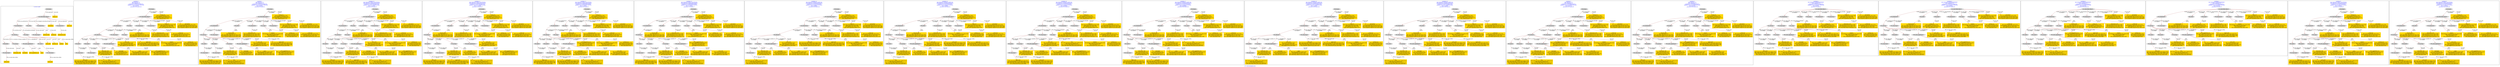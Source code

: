 digraph n0 {
fontcolor="blue"
remincross="true"
label="s27-s-the-huntington.json"
subgraph cluster_0 {
label="1-correct model"
n2[style="filled",color="white",fillcolor="lightgray",label="E12_Production1"];
n3[style="filled",color="white",fillcolor="lightgray",label="E21_Person1"];
n4[style="filled",color="white",fillcolor="lightgray",label="E55_Type1"];
n5[style="filled",color="white",fillcolor="lightgray",label="E52_Time-Span3"];
n6[style="filled",color="white",fillcolor="lightgray",label="E69_Death1"];
n7[style="filled",color="white",fillcolor="lightgray",label="E74_Group1"];
n8[style="filled",color="white",fillcolor="lightgray",label="E82_Actor_Appellation1"];
n9[style="filled",color="white",fillcolor="lightgray",label="E67_Birth1"];
n10[shape="plaintext",style="filled",fillcolor="gold",label="artist_URI"];
n11[style="filled",color="white",fillcolor="lightgray",label="E22_Man-Made_Object1"];
n12[style="filled",color="white",fillcolor="lightgray",label="E35_Title1"];
n13[style="filled",color="white",fillcolor="lightgray",label="E8_Acquisition1"];
n14[shape="plaintext",style="filled",fillcolor="gold",label="description"];
n15[style="filled",color="white",fillcolor="lightgray",label="E54_Dimension1"];
n16[shape="plaintext",style="filled",fillcolor="gold",label="object_uri"];
n17[shape="plaintext",style="filled",fillcolor="gold",label="Artwork_Title"];
n18[style="filled",color="white",fillcolor="lightgray",label="E38_Image1"];
n19[shape="plaintext",style="filled",fillcolor="gold",label="image_url"];
n20[style="filled",color="white",fillcolor="lightgray",label="E52_Time-Span1"];
n21[shape="plaintext",style="filled",fillcolor="gold",label="birth_date"];
n22[style="filled",color="white",fillcolor="lightgray",label="E52_Time-Span2"];
n23[shape="plaintext",style="filled",fillcolor="gold",label="death_date"];
n24[shape="plaintext",style="filled",fillcolor="gold",label="date"];
n25[shape="plaintext",style="filled",fillcolor="gold",label="dimensions_inch"];
n26[shape="plaintext",style="filled",fillcolor="gold",label="medium_uri"];
n27[shape="plaintext",style="filled",fillcolor="gold",label="medium"];
n28[shape="plaintext",style="filled",fillcolor="gold",label="Nationality_URI"];
n29[shape="plaintext",style="filled",fillcolor="gold",label="nationality"];
n30[shape="plaintext",style="filled",fillcolor="gold",label="artist_appellation_uri"];
n31[shape="plaintext",style="filled",fillcolor="gold",label="name"];
n32[shape="plaintext",style="filled",fillcolor="gold",label="credit_line"];
}
subgraph cluster_1 {
label="candidate 0\nlink coherence:1.0\nnode coherence:1.0\nconfidence:0.43289752020666195\nmapping score:0.5192991734022206\ncost:29.99778\n-precision:0.93-recall:0.93"
n34[style="filled",color="white",fillcolor="lightgray",label="E12_Production1"];
n35[style="filled",color="white",fillcolor="lightgray",label="E21_Person1"];
n36[style="filled",color="white",fillcolor="lightgray",label="E52_Time-Span2"];
n37[style="filled",color="white",fillcolor="lightgray",label="E55_Type1"];
n38[style="filled",color="white",fillcolor="lightgray",label="E67_Birth1"];
n39[style="filled",color="white",fillcolor="lightgray",label="E69_Death1"];
n40[style="filled",color="white",fillcolor="lightgray",label="E74_Group1"];
n41[style="filled",color="white",fillcolor="lightgray",label="E82_Actor_Appellation1"];
n42[style="filled",color="white",fillcolor="lightgray",label="E22_Man-Made_Object1"];
n43[style="filled",color="white",fillcolor="lightgray",label="E35_Title1"];
n44[style="filled",color="white",fillcolor="lightgray",label="E54_Dimension1"];
n45[style="filled",color="white",fillcolor="lightgray",label="E8_Acquisition1"];
n46[style="filled",color="white",fillcolor="lightgray",label="E38_Image1"];
n47[style="filled",color="white",fillcolor="lightgray",label="E52_Time-Span1"];
n48[style="filled",color="white",fillcolor="lightgray",label="E52_Time-Span3"];
n49[shape="plaintext",style="filled",fillcolor="gold",label="birth_date\n[E52_Time-Span,P82a_begin_of_the_begin,0.381]\n[E52_Time-Span,P82_at_some_time_within,0.312]\n[E52_Time-Span,P82b_end_of_the_end,0.248]\n[E33_Linguistic_Object,P3_has_note,0.059]"];
n50[shape="plaintext",style="filled",fillcolor="gold",label="medium\n[E29_Design_or_Procedure,P3_has_note,0.304]\n[E57_Material,label,0.263]\n[E55_Type,label,0.227]\n[E12_Production,P3_has_note,0.206]"];
n51[shape="plaintext",style="filled",fillcolor="gold",label="dimensions_inch\n[E54_Dimension,P3_has_note,0.588]\n[E34_Inscription,P3_has_note,0.152]\n[E12_Production,P3_has_note,0.137]\n[E22_Man-Made_Object,classLink,0.123]"];
n52[shape="plaintext",style="filled",fillcolor="gold",label="Nationality_URI\n[E74_Group,classLink,0.653]\n[E55_Type,classLink,0.215]\n[E57_Material,classLink,0.093]\n[E55_Type,label,0.039]"];
n53[shape="plaintext",style="filled",fillcolor="gold",label="name\n[E82_Actor_Appellation,label,0.462]\n[E30_Right,P3_has_note,0.238]\n[E33_Linguistic_Object,P3_has_note,0.151]\n[E22_Man-Made_Object,P3_has_note,0.149]"];
n54[shape="plaintext",style="filled",fillcolor="gold",label="death_date\n[E52_Time-Span,P82b_end_of_the_end,0.357]\n[E52_Time-Span,P82_at_some_time_within,0.339]\n[E52_Time-Span,P82a_begin_of_the_begin,0.238]\n[E12_Production,P3_has_note,0.066]"];
n55[shape="plaintext",style="filled",fillcolor="gold",label="Artwork_Title\n[E35_Title,label,0.32]\n[E22_Man-Made_Object,P3_has_note,0.282]\n[E73_Information_Object,P3_has_note,0.232]\n[E33_Linguistic_Object,P3_has_note,0.166]"];
n56[shape="plaintext",style="filled",fillcolor="gold",label="object_uri\n[E22_Man-Made_Object,classLink,0.408]\n[E38_Image,classLink,0.258]\n[E30_Right,P3_has_note,0.232]\n[E82_Actor_Appellation,label,0.102]"];
n57[shape="plaintext",style="filled",fillcolor="gold",label="nationality\n[E74_Group,label,0.524]\n[E74_Group,classLink,0.294]\n[E55_Type,label,0.107]\n[E21_Person,P3_has_note,0.076]"];
n58[shape="plaintext",style="filled",fillcolor="gold",label="artist_appellation_uri\n[E82_Actor_Appellation,classLink,0.581]\n[E21_Person,classLink,0.373]\n[E39_Actor,classLink,0.036]\n[E30_Right,P3_has_note,0.01]"];
n59[shape="plaintext",style="filled",fillcolor="gold",label="date\n[E52_Time-Span,P82_at_some_time_within,0.574]\n[E52_Time-Span,label,0.222]\n[E52_Time-Span,P82a_begin_of_the_begin,0.11]\n[E52_Time-Span,P82b_end_of_the_end,0.094]"];
n60[shape="plaintext",style="filled",fillcolor="gold",label="credit_line\n[E8_Acquisition,P3_has_note,0.374]\n[E33_Linguistic_Object,P3_has_note,0.218]\n[E30_Right,P3_has_note,0.205]\n[E22_Man-Made_Object,P3_has_note,0.203]"];
n61[shape="plaintext",style="filled",fillcolor="gold",label="image_url\n[E38_Image,classLink,0.494]\n[E78_Collection,classLink,0.213]\n[E22_Man-Made_Object,classLink,0.177]\n[E57_Material,label,0.115]"];
n62[shape="plaintext",style="filled",fillcolor="gold",label="medium_uri\n[E55_Type,classLink,0.418]\n[E57_Material,classLink,0.305]\n[E74_Group,classLink,0.241]\n[E55_Type,label,0.036]"];
n63[shape="plaintext",style="filled",fillcolor="gold",label="description\n[E34_Inscription,P3_has_note,0.329]\n[E22_Man-Made_Object,P3_has_note,0.322]\n[E73_Information_Object,P3_has_note,0.286]\n[E33_Linguistic_Object,P3_has_note,0.063]"];
n64[shape="plaintext",style="filled",fillcolor="gold",label="artist_URI\n[E21_Person,classLink,0.332]\n[E39_Actor,classLink,0.308]\n[E82_Actor_Appellation,classLink,0.275]\n[E30_Right,P3_has_note,0.085]"];
}
subgraph cluster_2 {
label="candidate 1\nlink coherence:1.0\nnode coherence:1.0\nconfidence:0.43289752020666195\nmapping score:0.5192991734022206\ncost:29.99783\n-precision:0.9-recall:0.9"
n66[style="filled",color="white",fillcolor="lightgray",label="E12_Production1"];
n67[style="filled",color="white",fillcolor="lightgray",label="E21_Person1"];
n68[style="filled",color="white",fillcolor="lightgray",label="E52_Time-Span2"];
n69[style="filled",color="white",fillcolor="lightgray",label="E67_Birth1"];
n70[style="filled",color="white",fillcolor="lightgray",label="E69_Death1"];
n71[style="filled",color="white",fillcolor="lightgray",label="E74_Group1"];
n72[style="filled",color="white",fillcolor="lightgray",label="E82_Actor_Appellation1"];
n73[style="filled",color="white",fillcolor="lightgray",label="E22_Man-Made_Object1"];
n74[style="filled",color="white",fillcolor="lightgray",label="E35_Title1"];
n75[style="filled",color="white",fillcolor="lightgray",label="E54_Dimension1"];
n76[style="filled",color="white",fillcolor="lightgray",label="E55_Type2"];
n77[style="filled",color="white",fillcolor="lightgray",label="E8_Acquisition1"];
n78[style="filled",color="white",fillcolor="lightgray",label="E38_Image1"];
n79[style="filled",color="white",fillcolor="lightgray",label="E52_Time-Span1"];
n80[style="filled",color="white",fillcolor="lightgray",label="E52_Time-Span3"];
n81[shape="plaintext",style="filled",fillcolor="gold",label="birth_date\n[E52_Time-Span,P82a_begin_of_the_begin,0.381]\n[E52_Time-Span,P82_at_some_time_within,0.312]\n[E52_Time-Span,P82b_end_of_the_end,0.248]\n[E33_Linguistic_Object,P3_has_note,0.059]"];
n82[shape="plaintext",style="filled",fillcolor="gold",label="dimensions_inch\n[E54_Dimension,P3_has_note,0.588]\n[E34_Inscription,P3_has_note,0.152]\n[E12_Production,P3_has_note,0.137]\n[E22_Man-Made_Object,classLink,0.123]"];
n83[shape="plaintext",style="filled",fillcolor="gold",label="medium\n[E29_Design_or_Procedure,P3_has_note,0.304]\n[E57_Material,label,0.263]\n[E55_Type,label,0.227]\n[E12_Production,P3_has_note,0.206]"];
n84[shape="plaintext",style="filled",fillcolor="gold",label="Nationality_URI\n[E74_Group,classLink,0.653]\n[E55_Type,classLink,0.215]\n[E57_Material,classLink,0.093]\n[E55_Type,label,0.039]"];
n85[shape="plaintext",style="filled",fillcolor="gold",label="name\n[E82_Actor_Appellation,label,0.462]\n[E30_Right,P3_has_note,0.238]\n[E33_Linguistic_Object,P3_has_note,0.151]\n[E22_Man-Made_Object,P3_has_note,0.149]"];
n86[shape="plaintext",style="filled",fillcolor="gold",label="death_date\n[E52_Time-Span,P82b_end_of_the_end,0.357]\n[E52_Time-Span,P82_at_some_time_within,0.339]\n[E52_Time-Span,P82a_begin_of_the_begin,0.238]\n[E12_Production,P3_has_note,0.066]"];
n87[shape="plaintext",style="filled",fillcolor="gold",label="Artwork_Title\n[E35_Title,label,0.32]\n[E22_Man-Made_Object,P3_has_note,0.282]\n[E73_Information_Object,P3_has_note,0.232]\n[E33_Linguistic_Object,P3_has_note,0.166]"];
n88[shape="plaintext",style="filled",fillcolor="gold",label="object_uri\n[E22_Man-Made_Object,classLink,0.408]\n[E38_Image,classLink,0.258]\n[E30_Right,P3_has_note,0.232]\n[E82_Actor_Appellation,label,0.102]"];
n89[shape="plaintext",style="filled",fillcolor="gold",label="nationality\n[E74_Group,label,0.524]\n[E74_Group,classLink,0.294]\n[E55_Type,label,0.107]\n[E21_Person,P3_has_note,0.076]"];
n90[shape="plaintext",style="filled",fillcolor="gold",label="artist_appellation_uri\n[E82_Actor_Appellation,classLink,0.581]\n[E21_Person,classLink,0.373]\n[E39_Actor,classLink,0.036]\n[E30_Right,P3_has_note,0.01]"];
n91[shape="plaintext",style="filled",fillcolor="gold",label="date\n[E52_Time-Span,P82_at_some_time_within,0.574]\n[E52_Time-Span,label,0.222]\n[E52_Time-Span,P82a_begin_of_the_begin,0.11]\n[E52_Time-Span,P82b_end_of_the_end,0.094]"];
n92[shape="plaintext",style="filled",fillcolor="gold",label="credit_line\n[E8_Acquisition,P3_has_note,0.374]\n[E33_Linguistic_Object,P3_has_note,0.218]\n[E30_Right,P3_has_note,0.205]\n[E22_Man-Made_Object,P3_has_note,0.203]"];
n93[shape="plaintext",style="filled",fillcolor="gold",label="image_url\n[E38_Image,classLink,0.494]\n[E78_Collection,classLink,0.213]\n[E22_Man-Made_Object,classLink,0.177]\n[E57_Material,label,0.115]"];
n94[shape="plaintext",style="filled",fillcolor="gold",label="medium_uri\n[E55_Type,classLink,0.418]\n[E57_Material,classLink,0.305]\n[E74_Group,classLink,0.241]\n[E55_Type,label,0.036]"];
n95[shape="plaintext",style="filled",fillcolor="gold",label="description\n[E34_Inscription,P3_has_note,0.329]\n[E22_Man-Made_Object,P3_has_note,0.322]\n[E73_Information_Object,P3_has_note,0.286]\n[E33_Linguistic_Object,P3_has_note,0.063]"];
n96[shape="plaintext",style="filled",fillcolor="gold",label="artist_URI\n[E21_Person,classLink,0.332]\n[E39_Actor,classLink,0.308]\n[E82_Actor_Appellation,classLink,0.275]\n[E30_Right,P3_has_note,0.085]"];
}
subgraph cluster_3 {
label="candidate 10\nlink coherence:0.9655172413793104\nnode coherence:0.9629629629629629\nconfidence:0.43405764236414235\nmapping score:0.5177568684423685\ncost:127.99794\n-precision:0.93-recall:0.9"
n98[style="filled",color="white",fillcolor="lightgray",label="E12_Production1"];
n99[style="filled",color="white",fillcolor="lightgray",label="E21_Person1"];
n100[style="filled",color="white",fillcolor="lightgray",label="E55_Type1"];
n101[style="filled",color="white",fillcolor="lightgray",label="E67_Birth1"];
n102[style="filled",color="white",fillcolor="lightgray",label="E69_Death1"];
n103[style="filled",color="white",fillcolor="lightgray",label="E74_Group1"];
n104[style="filled",color="white",fillcolor="lightgray",label="E82_Actor_Appellation1"];
n105[style="filled",color="white",fillcolor="lightgray",label="E22_Man-Made_Object1"];
n106[style="filled",color="white",fillcolor="lightgray",label="E35_Title1"];
n107[style="filled",color="white",fillcolor="lightgray",label="E54_Dimension1"];
n108[style="filled",color="white",fillcolor="lightgray",label="E8_Acquisition1"];
n109[style="filled",color="white",fillcolor="lightgray",label="E38_Image1"];
n110[style="filled",color="white",fillcolor="lightgray",label="E52_Time-Span1"];
n111[style="filled",color="white",fillcolor="lightgray",label="E52_Time-Span3"];
n112[shape="plaintext",style="filled",fillcolor="gold",label="birth_date\n[E52_Time-Span,P82a_begin_of_the_begin,0.381]\n[E52_Time-Span,P82_at_some_time_within,0.312]\n[E52_Time-Span,P82b_end_of_the_end,0.248]\n[E33_Linguistic_Object,P3_has_note,0.059]"];
n113[shape="plaintext",style="filled",fillcolor="gold",label="medium\n[E29_Design_or_Procedure,P3_has_note,0.304]\n[E57_Material,label,0.263]\n[E55_Type,label,0.227]\n[E12_Production,P3_has_note,0.206]"];
n114[shape="plaintext",style="filled",fillcolor="gold",label="dimensions_inch\n[E54_Dimension,P3_has_note,0.588]\n[E34_Inscription,P3_has_note,0.152]\n[E12_Production,P3_has_note,0.137]\n[E22_Man-Made_Object,classLink,0.123]"];
n115[shape="plaintext",style="filled",fillcolor="gold",label="Nationality_URI\n[E74_Group,classLink,0.653]\n[E55_Type,classLink,0.215]\n[E57_Material,classLink,0.093]\n[E55_Type,label,0.039]"];
n116[shape="plaintext",style="filled",fillcolor="gold",label="name\n[E82_Actor_Appellation,label,0.462]\n[E30_Right,P3_has_note,0.238]\n[E33_Linguistic_Object,P3_has_note,0.151]\n[E22_Man-Made_Object,P3_has_note,0.149]"];
n117[shape="plaintext",style="filled",fillcolor="gold",label="Artwork_Title\n[E35_Title,label,0.32]\n[E22_Man-Made_Object,P3_has_note,0.282]\n[E73_Information_Object,P3_has_note,0.232]\n[E33_Linguistic_Object,P3_has_note,0.166]"];
n118[shape="plaintext",style="filled",fillcolor="gold",label="object_uri\n[E22_Man-Made_Object,classLink,0.408]\n[E38_Image,classLink,0.258]\n[E30_Right,P3_has_note,0.232]\n[E82_Actor_Appellation,label,0.102]"];
n119[shape="plaintext",style="filled",fillcolor="gold",label="nationality\n[E74_Group,label,0.524]\n[E74_Group,classLink,0.294]\n[E55_Type,label,0.107]\n[E21_Person,P3_has_note,0.076]"];
n120[shape="plaintext",style="filled",fillcolor="gold",label="artist_appellation_uri\n[E82_Actor_Appellation,classLink,0.581]\n[E21_Person,classLink,0.373]\n[E39_Actor,classLink,0.036]\n[E30_Right,P3_has_note,0.01]"];
n121[shape="plaintext",style="filled",fillcolor="gold",label="date\n[E52_Time-Span,P82_at_some_time_within,0.574]\n[E52_Time-Span,label,0.222]\n[E52_Time-Span,P82a_begin_of_the_begin,0.11]\n[E52_Time-Span,P82b_end_of_the_end,0.094]"];
n122[shape="plaintext",style="filled",fillcolor="gold",label="death_date\n[E52_Time-Span,P82b_end_of_the_end,0.357]\n[E52_Time-Span,P82_at_some_time_within,0.339]\n[E52_Time-Span,P82a_begin_of_the_begin,0.238]\n[E12_Production,P3_has_note,0.066]"];
n123[shape="plaintext",style="filled",fillcolor="gold",label="credit_line\n[E8_Acquisition,P3_has_note,0.374]\n[E33_Linguistic_Object,P3_has_note,0.218]\n[E30_Right,P3_has_note,0.205]\n[E22_Man-Made_Object,P3_has_note,0.203]"];
n124[shape="plaintext",style="filled",fillcolor="gold",label="image_url\n[E38_Image,classLink,0.494]\n[E78_Collection,classLink,0.213]\n[E22_Man-Made_Object,classLink,0.177]\n[E57_Material,label,0.115]"];
n125[shape="plaintext",style="filled",fillcolor="gold",label="medium_uri\n[E55_Type,classLink,0.418]\n[E57_Material,classLink,0.305]\n[E74_Group,classLink,0.241]\n[E55_Type,label,0.036]"];
n126[shape="plaintext",style="filled",fillcolor="gold",label="description\n[E34_Inscription,P3_has_note,0.329]\n[E22_Man-Made_Object,P3_has_note,0.322]\n[E73_Information_Object,P3_has_note,0.286]\n[E33_Linguistic_Object,P3_has_note,0.063]"];
n127[shape="plaintext",style="filled",fillcolor="gold",label="artist_URI\n[E21_Person,classLink,0.332]\n[E39_Actor,classLink,0.308]\n[E82_Actor_Appellation,classLink,0.275]\n[E30_Right,P3_has_note,0.085]"];
}
subgraph cluster_4 {
label="candidate 11\nlink coherence:0.9655172413793104\nnode coherence:0.9629629629629629\nconfidence:0.43405764236414235\nmapping score:0.5177568684423685\ncost:127.99799\n-precision:0.9-recall:0.87"
n129[style="filled",color="white",fillcolor="lightgray",label="E12_Production1"];
n130[style="filled",color="white",fillcolor="lightgray",label="E21_Person1"];
n131[style="filled",color="white",fillcolor="lightgray",label="E67_Birth1"];
n132[style="filled",color="white",fillcolor="lightgray",label="E69_Death1"];
n133[style="filled",color="white",fillcolor="lightgray",label="E74_Group1"];
n134[style="filled",color="white",fillcolor="lightgray",label="E82_Actor_Appellation1"];
n135[style="filled",color="white",fillcolor="lightgray",label="E22_Man-Made_Object1"];
n136[style="filled",color="white",fillcolor="lightgray",label="E35_Title1"];
n137[style="filled",color="white",fillcolor="lightgray",label="E54_Dimension1"];
n138[style="filled",color="white",fillcolor="lightgray",label="E55_Type2"];
n139[style="filled",color="white",fillcolor="lightgray",label="E8_Acquisition1"];
n140[style="filled",color="white",fillcolor="lightgray",label="E38_Image1"];
n141[style="filled",color="white",fillcolor="lightgray",label="E52_Time-Span1"];
n142[style="filled",color="white",fillcolor="lightgray",label="E52_Time-Span3"];
n143[shape="plaintext",style="filled",fillcolor="gold",label="birth_date\n[E52_Time-Span,P82a_begin_of_the_begin,0.381]\n[E52_Time-Span,P82_at_some_time_within,0.312]\n[E52_Time-Span,P82b_end_of_the_end,0.248]\n[E33_Linguistic_Object,P3_has_note,0.059]"];
n144[shape="plaintext",style="filled",fillcolor="gold",label="dimensions_inch\n[E54_Dimension,P3_has_note,0.588]\n[E34_Inscription,P3_has_note,0.152]\n[E12_Production,P3_has_note,0.137]\n[E22_Man-Made_Object,classLink,0.123]"];
n145[shape="plaintext",style="filled",fillcolor="gold",label="medium\n[E29_Design_or_Procedure,P3_has_note,0.304]\n[E57_Material,label,0.263]\n[E55_Type,label,0.227]\n[E12_Production,P3_has_note,0.206]"];
n146[shape="plaintext",style="filled",fillcolor="gold",label="Nationality_URI\n[E74_Group,classLink,0.653]\n[E55_Type,classLink,0.215]\n[E57_Material,classLink,0.093]\n[E55_Type,label,0.039]"];
n147[shape="plaintext",style="filled",fillcolor="gold",label="name\n[E82_Actor_Appellation,label,0.462]\n[E30_Right,P3_has_note,0.238]\n[E33_Linguistic_Object,P3_has_note,0.151]\n[E22_Man-Made_Object,P3_has_note,0.149]"];
n148[shape="plaintext",style="filled",fillcolor="gold",label="Artwork_Title\n[E35_Title,label,0.32]\n[E22_Man-Made_Object,P3_has_note,0.282]\n[E73_Information_Object,P3_has_note,0.232]\n[E33_Linguistic_Object,P3_has_note,0.166]"];
n149[shape="plaintext",style="filled",fillcolor="gold",label="object_uri\n[E22_Man-Made_Object,classLink,0.408]\n[E38_Image,classLink,0.258]\n[E30_Right,P3_has_note,0.232]\n[E82_Actor_Appellation,label,0.102]"];
n150[shape="plaintext",style="filled",fillcolor="gold",label="nationality\n[E74_Group,label,0.524]\n[E74_Group,classLink,0.294]\n[E55_Type,label,0.107]\n[E21_Person,P3_has_note,0.076]"];
n151[shape="plaintext",style="filled",fillcolor="gold",label="artist_appellation_uri\n[E82_Actor_Appellation,classLink,0.581]\n[E21_Person,classLink,0.373]\n[E39_Actor,classLink,0.036]\n[E30_Right,P3_has_note,0.01]"];
n152[shape="plaintext",style="filled",fillcolor="gold",label="date\n[E52_Time-Span,P82_at_some_time_within,0.574]\n[E52_Time-Span,label,0.222]\n[E52_Time-Span,P82a_begin_of_the_begin,0.11]\n[E52_Time-Span,P82b_end_of_the_end,0.094]"];
n153[shape="plaintext",style="filled",fillcolor="gold",label="death_date\n[E52_Time-Span,P82b_end_of_the_end,0.357]\n[E52_Time-Span,P82_at_some_time_within,0.339]\n[E52_Time-Span,P82a_begin_of_the_begin,0.238]\n[E12_Production,P3_has_note,0.066]"];
n154[shape="plaintext",style="filled",fillcolor="gold",label="credit_line\n[E8_Acquisition,P3_has_note,0.374]\n[E33_Linguistic_Object,P3_has_note,0.218]\n[E30_Right,P3_has_note,0.205]\n[E22_Man-Made_Object,P3_has_note,0.203]"];
n155[shape="plaintext",style="filled",fillcolor="gold",label="image_url\n[E38_Image,classLink,0.494]\n[E78_Collection,classLink,0.213]\n[E22_Man-Made_Object,classLink,0.177]\n[E57_Material,label,0.115]"];
n156[shape="plaintext",style="filled",fillcolor="gold",label="medium_uri\n[E55_Type,classLink,0.418]\n[E57_Material,classLink,0.305]\n[E74_Group,classLink,0.241]\n[E55_Type,label,0.036]"];
n157[shape="plaintext",style="filled",fillcolor="gold",label="description\n[E34_Inscription,P3_has_note,0.329]\n[E22_Man-Made_Object,P3_has_note,0.322]\n[E73_Information_Object,P3_has_note,0.286]\n[E33_Linguistic_Object,P3_has_note,0.063]"];
n158[shape="plaintext",style="filled",fillcolor="gold",label="artist_URI\n[E21_Person,classLink,0.332]\n[E39_Actor,classLink,0.308]\n[E82_Actor_Appellation,classLink,0.275]\n[E30_Right,P3_has_note,0.085]"];
}
subgraph cluster_5 {
label="candidate 12\nlink coherence:0.9655172413793104\nnode coherence:0.9629629629629629\nconfidence:0.42068810882540086\nmapping score:0.5133003572627879\ncost:127.99794\n-precision:0.83-recall:0.8"
n160[style="filled",color="white",fillcolor="lightgray",label="E12_Production1"];
n161[style="filled",color="white",fillcolor="lightgray",label="E21_Person1"];
n162[style="filled",color="white",fillcolor="lightgray",label="E55_Type1"];
n163[style="filled",color="white",fillcolor="lightgray",label="E67_Birth1"];
n164[style="filled",color="white",fillcolor="lightgray",label="E69_Death1"];
n165[style="filled",color="white",fillcolor="lightgray",label="E74_Group1"];
n166[style="filled",color="white",fillcolor="lightgray",label="E82_Actor_Appellation1"];
n167[style="filled",color="white",fillcolor="lightgray",label="E22_Man-Made_Object1"];
n168[style="filled",color="white",fillcolor="lightgray",label="E35_Title1"];
n169[style="filled",color="white",fillcolor="lightgray",label="E54_Dimension1"];
n170[style="filled",color="white",fillcolor="lightgray",label="E8_Acquisition1"];
n171[style="filled",color="white",fillcolor="lightgray",label="E38_Image1"];
n172[style="filled",color="white",fillcolor="lightgray",label="E52_Time-Span1"];
n173[style="filled",color="white",fillcolor="lightgray",label="E52_Time-Span3"];
n174[shape="plaintext",style="filled",fillcolor="gold",label="death_date\n[E52_Time-Span,P82b_end_of_the_end,0.357]\n[E52_Time-Span,P82_at_some_time_within,0.339]\n[E52_Time-Span,P82a_begin_of_the_begin,0.238]\n[E12_Production,P3_has_note,0.066]"];
n175[shape="plaintext",style="filled",fillcolor="gold",label="medium\n[E29_Design_or_Procedure,P3_has_note,0.304]\n[E57_Material,label,0.263]\n[E55_Type,label,0.227]\n[E12_Production,P3_has_note,0.206]"];
n176[shape="plaintext",style="filled",fillcolor="gold",label="dimensions_inch\n[E54_Dimension,P3_has_note,0.588]\n[E34_Inscription,P3_has_note,0.152]\n[E12_Production,P3_has_note,0.137]\n[E22_Man-Made_Object,classLink,0.123]"];
n177[shape="plaintext",style="filled",fillcolor="gold",label="Nationality_URI\n[E74_Group,classLink,0.653]\n[E55_Type,classLink,0.215]\n[E57_Material,classLink,0.093]\n[E55_Type,label,0.039]"];
n178[shape="plaintext",style="filled",fillcolor="gold",label="name\n[E82_Actor_Appellation,label,0.462]\n[E30_Right,P3_has_note,0.238]\n[E33_Linguistic_Object,P3_has_note,0.151]\n[E22_Man-Made_Object,P3_has_note,0.149]"];
n179[shape="plaintext",style="filled",fillcolor="gold",label="Artwork_Title\n[E35_Title,label,0.32]\n[E22_Man-Made_Object,P3_has_note,0.282]\n[E73_Information_Object,P3_has_note,0.232]\n[E33_Linguistic_Object,P3_has_note,0.166]"];
n180[shape="plaintext",style="filled",fillcolor="gold",label="object_uri\n[E22_Man-Made_Object,classLink,0.408]\n[E38_Image,classLink,0.258]\n[E30_Right,P3_has_note,0.232]\n[E82_Actor_Appellation,label,0.102]"];
n181[shape="plaintext",style="filled",fillcolor="gold",label="birth_date\n[E52_Time-Span,P82a_begin_of_the_begin,0.381]\n[E52_Time-Span,P82_at_some_time_within,0.312]\n[E52_Time-Span,P82b_end_of_the_end,0.248]\n[E33_Linguistic_Object,P3_has_note,0.059]"];
n182[shape="plaintext",style="filled",fillcolor="gold",label="nationality\n[E74_Group,label,0.524]\n[E74_Group,classLink,0.294]\n[E55_Type,label,0.107]\n[E21_Person,P3_has_note,0.076]"];
n183[shape="plaintext",style="filled",fillcolor="gold",label="date\n[E52_Time-Span,P82_at_some_time_within,0.574]\n[E52_Time-Span,label,0.222]\n[E52_Time-Span,P82a_begin_of_the_begin,0.11]\n[E52_Time-Span,P82b_end_of_the_end,0.094]"];
n184[shape="plaintext",style="filled",fillcolor="gold",label="artist_URI\n[E21_Person,classLink,0.332]\n[E39_Actor,classLink,0.308]\n[E82_Actor_Appellation,classLink,0.275]\n[E30_Right,P3_has_note,0.085]"];
n185[shape="plaintext",style="filled",fillcolor="gold",label="credit_line\n[E8_Acquisition,P3_has_note,0.374]\n[E33_Linguistic_Object,P3_has_note,0.218]\n[E30_Right,P3_has_note,0.205]\n[E22_Man-Made_Object,P3_has_note,0.203]"];
n186[shape="plaintext",style="filled",fillcolor="gold",label="image_url\n[E38_Image,classLink,0.494]\n[E78_Collection,classLink,0.213]\n[E22_Man-Made_Object,classLink,0.177]\n[E57_Material,label,0.115]"];
n187[shape="plaintext",style="filled",fillcolor="gold",label="medium_uri\n[E55_Type,classLink,0.418]\n[E57_Material,classLink,0.305]\n[E74_Group,classLink,0.241]\n[E55_Type,label,0.036]"];
n188[shape="plaintext",style="filled",fillcolor="gold",label="description\n[E34_Inscription,P3_has_note,0.329]\n[E22_Man-Made_Object,P3_has_note,0.322]\n[E73_Information_Object,P3_has_note,0.286]\n[E33_Linguistic_Object,P3_has_note,0.063]"];
n189[shape="plaintext",style="filled",fillcolor="gold",label="artist_appellation_uri\n[E82_Actor_Appellation,classLink,0.581]\n[E21_Person,classLink,0.373]\n[E39_Actor,classLink,0.036]\n[E30_Right,P3_has_note,0.01]"];
}
subgraph cluster_6 {
label="candidate 13\nlink coherence:0.9655172413793104\nnode coherence:0.9629629629629629\nconfidence:0.42068810882540086\nmapping score:0.5133003572627879\ncost:127.99799\n-precision:0.79-recall:0.77"
n191[style="filled",color="white",fillcolor="lightgray",label="E12_Production1"];
n192[style="filled",color="white",fillcolor="lightgray",label="E21_Person1"];
n193[style="filled",color="white",fillcolor="lightgray",label="E67_Birth1"];
n194[style="filled",color="white",fillcolor="lightgray",label="E69_Death1"];
n195[style="filled",color="white",fillcolor="lightgray",label="E74_Group1"];
n196[style="filled",color="white",fillcolor="lightgray",label="E82_Actor_Appellation1"];
n197[style="filled",color="white",fillcolor="lightgray",label="E22_Man-Made_Object1"];
n198[style="filled",color="white",fillcolor="lightgray",label="E35_Title1"];
n199[style="filled",color="white",fillcolor="lightgray",label="E54_Dimension1"];
n200[style="filled",color="white",fillcolor="lightgray",label="E55_Type2"];
n201[style="filled",color="white",fillcolor="lightgray",label="E8_Acquisition1"];
n202[style="filled",color="white",fillcolor="lightgray",label="E38_Image1"];
n203[style="filled",color="white",fillcolor="lightgray",label="E52_Time-Span1"];
n204[style="filled",color="white",fillcolor="lightgray",label="E52_Time-Span3"];
n205[shape="plaintext",style="filled",fillcolor="gold",label="death_date\n[E52_Time-Span,P82b_end_of_the_end,0.357]\n[E52_Time-Span,P82_at_some_time_within,0.339]\n[E52_Time-Span,P82a_begin_of_the_begin,0.238]\n[E12_Production,P3_has_note,0.066]"];
n206[shape="plaintext",style="filled",fillcolor="gold",label="dimensions_inch\n[E54_Dimension,P3_has_note,0.588]\n[E34_Inscription,P3_has_note,0.152]\n[E12_Production,P3_has_note,0.137]\n[E22_Man-Made_Object,classLink,0.123]"];
n207[shape="plaintext",style="filled",fillcolor="gold",label="medium\n[E29_Design_or_Procedure,P3_has_note,0.304]\n[E57_Material,label,0.263]\n[E55_Type,label,0.227]\n[E12_Production,P3_has_note,0.206]"];
n208[shape="plaintext",style="filled",fillcolor="gold",label="Nationality_URI\n[E74_Group,classLink,0.653]\n[E55_Type,classLink,0.215]\n[E57_Material,classLink,0.093]\n[E55_Type,label,0.039]"];
n209[shape="plaintext",style="filled",fillcolor="gold",label="name\n[E82_Actor_Appellation,label,0.462]\n[E30_Right,P3_has_note,0.238]\n[E33_Linguistic_Object,P3_has_note,0.151]\n[E22_Man-Made_Object,P3_has_note,0.149]"];
n210[shape="plaintext",style="filled",fillcolor="gold",label="Artwork_Title\n[E35_Title,label,0.32]\n[E22_Man-Made_Object,P3_has_note,0.282]\n[E73_Information_Object,P3_has_note,0.232]\n[E33_Linguistic_Object,P3_has_note,0.166]"];
n211[shape="plaintext",style="filled",fillcolor="gold",label="object_uri\n[E22_Man-Made_Object,classLink,0.408]\n[E38_Image,classLink,0.258]\n[E30_Right,P3_has_note,0.232]\n[E82_Actor_Appellation,label,0.102]"];
n212[shape="plaintext",style="filled",fillcolor="gold",label="birth_date\n[E52_Time-Span,P82a_begin_of_the_begin,0.381]\n[E52_Time-Span,P82_at_some_time_within,0.312]\n[E52_Time-Span,P82b_end_of_the_end,0.248]\n[E33_Linguistic_Object,P3_has_note,0.059]"];
n213[shape="plaintext",style="filled",fillcolor="gold",label="nationality\n[E74_Group,label,0.524]\n[E74_Group,classLink,0.294]\n[E55_Type,label,0.107]\n[E21_Person,P3_has_note,0.076]"];
n214[shape="plaintext",style="filled",fillcolor="gold",label="date\n[E52_Time-Span,P82_at_some_time_within,0.574]\n[E52_Time-Span,label,0.222]\n[E52_Time-Span,P82a_begin_of_the_begin,0.11]\n[E52_Time-Span,P82b_end_of_the_end,0.094]"];
n215[shape="plaintext",style="filled",fillcolor="gold",label="artist_URI\n[E21_Person,classLink,0.332]\n[E39_Actor,classLink,0.308]\n[E82_Actor_Appellation,classLink,0.275]\n[E30_Right,P3_has_note,0.085]"];
n216[shape="plaintext",style="filled",fillcolor="gold",label="credit_line\n[E8_Acquisition,P3_has_note,0.374]\n[E33_Linguistic_Object,P3_has_note,0.218]\n[E30_Right,P3_has_note,0.205]\n[E22_Man-Made_Object,P3_has_note,0.203]"];
n217[shape="plaintext",style="filled",fillcolor="gold",label="image_url\n[E38_Image,classLink,0.494]\n[E78_Collection,classLink,0.213]\n[E22_Man-Made_Object,classLink,0.177]\n[E57_Material,label,0.115]"];
n218[shape="plaintext",style="filled",fillcolor="gold",label="medium_uri\n[E55_Type,classLink,0.418]\n[E57_Material,classLink,0.305]\n[E74_Group,classLink,0.241]\n[E55_Type,label,0.036]"];
n219[shape="plaintext",style="filled",fillcolor="gold",label="description\n[E34_Inscription,P3_has_note,0.329]\n[E22_Man-Made_Object,P3_has_note,0.322]\n[E73_Information_Object,P3_has_note,0.286]\n[E33_Linguistic_Object,P3_has_note,0.063]"];
n220[shape="plaintext",style="filled",fillcolor="gold",label="artist_appellation_uri\n[E82_Actor_Appellation,classLink,0.581]\n[E21_Person,classLink,0.373]\n[E39_Actor,classLink,0.036]\n[E30_Right,P3_has_note,0.01]"];
}
subgraph cluster_7 {
label="candidate 14\nlink coherence:0.9642857142857143\nnode coherence:0.9629629629629629\nconfidence:0.4372307657054954\nmapping score:0.5188145762228195\ncost:27.99804\n-precision:0.89-recall:0.83"
n222[style="filled",color="white",fillcolor="lightgray",label="E12_Production1"];
n223[style="filled",color="white",fillcolor="lightgray",label="E21_Person1"];
n224[style="filled",color="white",fillcolor="lightgray",label="E52_Time-Span2"];
n225[style="filled",color="white",fillcolor="lightgray",label="E55_Type1"];
n226[style="filled",color="white",fillcolor="lightgray",label="E67_Birth1"];
n227[style="filled",color="white",fillcolor="lightgray",label="E74_Group1"];
n228[style="filled",color="white",fillcolor="lightgray",label="E82_Actor_Appellation1"];
n229[style="filled",color="white",fillcolor="lightgray",label="E22_Man-Made_Object1"];
n230[style="filled",color="white",fillcolor="lightgray",label="E35_Title1"];
n231[style="filled",color="white",fillcolor="lightgray",label="E54_Dimension1"];
n232[style="filled",color="white",fillcolor="lightgray",label="E8_Acquisition1"];
n233[style="filled",color="white",fillcolor="lightgray",label="E38_Image1"];
n234[style="filled",color="white",fillcolor="lightgray",label="E52_Time-Span1"];
n235[shape="plaintext",style="filled",fillcolor="gold",label="date\n[E52_Time-Span,P82_at_some_time_within,0.574]\n[E52_Time-Span,label,0.222]\n[E52_Time-Span,P82a_begin_of_the_begin,0.11]\n[E52_Time-Span,P82b_end_of_the_end,0.094]"];
n236[shape="plaintext",style="filled",fillcolor="gold",label="medium\n[E29_Design_or_Procedure,P3_has_note,0.304]\n[E57_Material,label,0.263]\n[E55_Type,label,0.227]\n[E12_Production,P3_has_note,0.206]"];
n237[shape="plaintext",style="filled",fillcolor="gold",label="dimensions_inch\n[E54_Dimension,P3_has_note,0.588]\n[E34_Inscription,P3_has_note,0.152]\n[E12_Production,P3_has_note,0.137]\n[E22_Man-Made_Object,classLink,0.123]"];
n238[shape="plaintext",style="filled",fillcolor="gold",label="birth_date\n[E52_Time-Span,P82a_begin_of_the_begin,0.381]\n[E52_Time-Span,P82_at_some_time_within,0.312]\n[E52_Time-Span,P82b_end_of_the_end,0.248]\n[E33_Linguistic_Object,P3_has_note,0.059]"];
n239[shape="plaintext",style="filled",fillcolor="gold",label="Nationality_URI\n[E74_Group,classLink,0.653]\n[E55_Type,classLink,0.215]\n[E57_Material,classLink,0.093]\n[E55_Type,label,0.039]"];
n240[shape="plaintext",style="filled",fillcolor="gold",label="name\n[E82_Actor_Appellation,label,0.462]\n[E30_Right,P3_has_note,0.238]\n[E33_Linguistic_Object,P3_has_note,0.151]\n[E22_Man-Made_Object,P3_has_note,0.149]"];
n241[shape="plaintext",style="filled",fillcolor="gold",label="death_date\n[E52_Time-Span,P82b_end_of_the_end,0.357]\n[E52_Time-Span,P82_at_some_time_within,0.339]\n[E52_Time-Span,P82a_begin_of_the_begin,0.238]\n[E12_Production,P3_has_note,0.066]"];
n242[shape="plaintext",style="filled",fillcolor="gold",label="Artwork_Title\n[E35_Title,label,0.32]\n[E22_Man-Made_Object,P3_has_note,0.282]\n[E73_Information_Object,P3_has_note,0.232]\n[E33_Linguistic_Object,P3_has_note,0.166]"];
n243[shape="plaintext",style="filled",fillcolor="gold",label="object_uri\n[E22_Man-Made_Object,classLink,0.408]\n[E38_Image,classLink,0.258]\n[E30_Right,P3_has_note,0.232]\n[E82_Actor_Appellation,label,0.102]"];
n244[shape="plaintext",style="filled",fillcolor="gold",label="nationality\n[E74_Group,label,0.524]\n[E74_Group,classLink,0.294]\n[E55_Type,label,0.107]\n[E21_Person,P3_has_note,0.076]"];
n245[shape="plaintext",style="filled",fillcolor="gold",label="artist_appellation_uri\n[E82_Actor_Appellation,classLink,0.581]\n[E21_Person,classLink,0.373]\n[E39_Actor,classLink,0.036]\n[E30_Right,P3_has_note,0.01]"];
n246[shape="plaintext",style="filled",fillcolor="gold",label="credit_line\n[E8_Acquisition,P3_has_note,0.374]\n[E33_Linguistic_Object,P3_has_note,0.218]\n[E30_Right,P3_has_note,0.205]\n[E22_Man-Made_Object,P3_has_note,0.203]"];
n247[shape="plaintext",style="filled",fillcolor="gold",label="image_url\n[E38_Image,classLink,0.494]\n[E78_Collection,classLink,0.213]\n[E22_Man-Made_Object,classLink,0.177]\n[E57_Material,label,0.115]"];
n248[shape="plaintext",style="filled",fillcolor="gold",label="medium_uri\n[E55_Type,classLink,0.418]\n[E57_Material,classLink,0.305]\n[E74_Group,classLink,0.241]\n[E55_Type,label,0.036]"];
n249[shape="plaintext",style="filled",fillcolor="gold",label="description\n[E34_Inscription,P3_has_note,0.329]\n[E22_Man-Made_Object,P3_has_note,0.322]\n[E73_Information_Object,P3_has_note,0.286]\n[E33_Linguistic_Object,P3_has_note,0.063]"];
n250[shape="plaintext",style="filled",fillcolor="gold",label="artist_URI\n[E21_Person,classLink,0.332]\n[E39_Actor,classLink,0.308]\n[E82_Actor_Appellation,classLink,0.275]\n[E30_Right,P3_has_note,0.085]"];
}
subgraph cluster_8 {
label="candidate 15\nlink coherence:0.9642857142857143\nnode coherence:0.9629629629629629\nconfidence:0.4372307657054954\nmapping score:0.5188145762228195\ncost:27.99809\n-precision:0.86-recall:0.8"
n252[style="filled",color="white",fillcolor="lightgray",label="E12_Production1"];
n253[style="filled",color="white",fillcolor="lightgray",label="E21_Person1"];
n254[style="filled",color="white",fillcolor="lightgray",label="E52_Time-Span2"];
n255[style="filled",color="white",fillcolor="lightgray",label="E67_Birth1"];
n256[style="filled",color="white",fillcolor="lightgray",label="E74_Group1"];
n257[style="filled",color="white",fillcolor="lightgray",label="E82_Actor_Appellation1"];
n258[style="filled",color="white",fillcolor="lightgray",label="E22_Man-Made_Object1"];
n259[style="filled",color="white",fillcolor="lightgray",label="E35_Title1"];
n260[style="filled",color="white",fillcolor="lightgray",label="E54_Dimension1"];
n261[style="filled",color="white",fillcolor="lightgray",label="E55_Type2"];
n262[style="filled",color="white",fillcolor="lightgray",label="E8_Acquisition1"];
n263[style="filled",color="white",fillcolor="lightgray",label="E38_Image1"];
n264[style="filled",color="white",fillcolor="lightgray",label="E52_Time-Span1"];
n265[shape="plaintext",style="filled",fillcolor="gold",label="date\n[E52_Time-Span,P82_at_some_time_within,0.574]\n[E52_Time-Span,label,0.222]\n[E52_Time-Span,P82a_begin_of_the_begin,0.11]\n[E52_Time-Span,P82b_end_of_the_end,0.094]"];
n266[shape="plaintext",style="filled",fillcolor="gold",label="dimensions_inch\n[E54_Dimension,P3_has_note,0.588]\n[E34_Inscription,P3_has_note,0.152]\n[E12_Production,P3_has_note,0.137]\n[E22_Man-Made_Object,classLink,0.123]"];
n267[shape="plaintext",style="filled",fillcolor="gold",label="birth_date\n[E52_Time-Span,P82a_begin_of_the_begin,0.381]\n[E52_Time-Span,P82_at_some_time_within,0.312]\n[E52_Time-Span,P82b_end_of_the_end,0.248]\n[E33_Linguistic_Object,P3_has_note,0.059]"];
n268[shape="plaintext",style="filled",fillcolor="gold",label="medium\n[E29_Design_or_Procedure,P3_has_note,0.304]\n[E57_Material,label,0.263]\n[E55_Type,label,0.227]\n[E12_Production,P3_has_note,0.206]"];
n269[shape="plaintext",style="filled",fillcolor="gold",label="Nationality_URI\n[E74_Group,classLink,0.653]\n[E55_Type,classLink,0.215]\n[E57_Material,classLink,0.093]\n[E55_Type,label,0.039]"];
n270[shape="plaintext",style="filled",fillcolor="gold",label="name\n[E82_Actor_Appellation,label,0.462]\n[E30_Right,P3_has_note,0.238]\n[E33_Linguistic_Object,P3_has_note,0.151]\n[E22_Man-Made_Object,P3_has_note,0.149]"];
n271[shape="plaintext",style="filled",fillcolor="gold",label="death_date\n[E52_Time-Span,P82b_end_of_the_end,0.357]\n[E52_Time-Span,P82_at_some_time_within,0.339]\n[E52_Time-Span,P82a_begin_of_the_begin,0.238]\n[E12_Production,P3_has_note,0.066]"];
n272[shape="plaintext",style="filled",fillcolor="gold",label="Artwork_Title\n[E35_Title,label,0.32]\n[E22_Man-Made_Object,P3_has_note,0.282]\n[E73_Information_Object,P3_has_note,0.232]\n[E33_Linguistic_Object,P3_has_note,0.166]"];
n273[shape="plaintext",style="filled",fillcolor="gold",label="object_uri\n[E22_Man-Made_Object,classLink,0.408]\n[E38_Image,classLink,0.258]\n[E30_Right,P3_has_note,0.232]\n[E82_Actor_Appellation,label,0.102]"];
n274[shape="plaintext",style="filled",fillcolor="gold",label="nationality\n[E74_Group,label,0.524]\n[E74_Group,classLink,0.294]\n[E55_Type,label,0.107]\n[E21_Person,P3_has_note,0.076]"];
n275[shape="plaintext",style="filled",fillcolor="gold",label="artist_appellation_uri\n[E82_Actor_Appellation,classLink,0.581]\n[E21_Person,classLink,0.373]\n[E39_Actor,classLink,0.036]\n[E30_Right,P3_has_note,0.01]"];
n276[shape="plaintext",style="filled",fillcolor="gold",label="credit_line\n[E8_Acquisition,P3_has_note,0.374]\n[E33_Linguistic_Object,P3_has_note,0.218]\n[E30_Right,P3_has_note,0.205]\n[E22_Man-Made_Object,P3_has_note,0.203]"];
n277[shape="plaintext",style="filled",fillcolor="gold",label="image_url\n[E38_Image,classLink,0.494]\n[E78_Collection,classLink,0.213]\n[E22_Man-Made_Object,classLink,0.177]\n[E57_Material,label,0.115]"];
n278[shape="plaintext",style="filled",fillcolor="gold",label="medium_uri\n[E55_Type,classLink,0.418]\n[E57_Material,classLink,0.305]\n[E74_Group,classLink,0.241]\n[E55_Type,label,0.036]"];
n279[shape="plaintext",style="filled",fillcolor="gold",label="description\n[E34_Inscription,P3_has_note,0.329]\n[E22_Man-Made_Object,P3_has_note,0.322]\n[E73_Information_Object,P3_has_note,0.286]\n[E33_Linguistic_Object,P3_has_note,0.063]"];
n280[shape="plaintext",style="filled",fillcolor="gold",label="artist_URI\n[E21_Person,classLink,0.332]\n[E39_Actor,classLink,0.308]\n[E82_Actor_Appellation,classLink,0.275]\n[E30_Right,P3_has_note,0.085]"];
}
subgraph cluster_9 {
label="candidate 16\nlink coherence:0.9642857142857143\nnode coherence:0.9629629629629629\nconfidence:0.4372307657054954\nmapping score:0.5188145762228195\ncost:126.99804\n-precision:0.93-recall:0.87"
n282[style="filled",color="white",fillcolor="lightgray",label="E12_Production1"];
n283[style="filled",color="white",fillcolor="lightgray",label="E21_Person1"];
n284[style="filled",color="white",fillcolor="lightgray",label="E52_Time-Span2"];
n285[style="filled",color="white",fillcolor="lightgray",label="E55_Type1"];
n286[style="filled",color="white",fillcolor="lightgray",label="E67_Birth1"];
n287[style="filled",color="white",fillcolor="lightgray",label="E74_Group1"];
n288[style="filled",color="white",fillcolor="lightgray",label="E82_Actor_Appellation1"];
n289[style="filled",color="white",fillcolor="lightgray",label="E22_Man-Made_Object1"];
n290[style="filled",color="white",fillcolor="lightgray",label="E35_Title1"];
n291[style="filled",color="white",fillcolor="lightgray",label="E54_Dimension1"];
n292[style="filled",color="white",fillcolor="lightgray",label="E8_Acquisition1"];
n293[style="filled",color="white",fillcolor="lightgray",label="E38_Image1"];
n294[style="filled",color="white",fillcolor="lightgray",label="E52_Time-Span1"];
n295[shape="plaintext",style="filled",fillcolor="gold",label="death_date\n[E52_Time-Span,P82b_end_of_the_end,0.357]\n[E52_Time-Span,P82_at_some_time_within,0.339]\n[E52_Time-Span,P82a_begin_of_the_begin,0.238]\n[E12_Production,P3_has_note,0.066]"];
n296[shape="plaintext",style="filled",fillcolor="gold",label="medium\n[E29_Design_or_Procedure,P3_has_note,0.304]\n[E57_Material,label,0.263]\n[E55_Type,label,0.227]\n[E12_Production,P3_has_note,0.206]"];
n297[shape="plaintext",style="filled",fillcolor="gold",label="dimensions_inch\n[E54_Dimension,P3_has_note,0.588]\n[E34_Inscription,P3_has_note,0.152]\n[E12_Production,P3_has_note,0.137]\n[E22_Man-Made_Object,classLink,0.123]"];
n298[shape="plaintext",style="filled",fillcolor="gold",label="Nationality_URI\n[E74_Group,classLink,0.653]\n[E55_Type,classLink,0.215]\n[E57_Material,classLink,0.093]\n[E55_Type,label,0.039]"];
n299[shape="plaintext",style="filled",fillcolor="gold",label="name\n[E82_Actor_Appellation,label,0.462]\n[E30_Right,P3_has_note,0.238]\n[E33_Linguistic_Object,P3_has_note,0.151]\n[E22_Man-Made_Object,P3_has_note,0.149]"];
n300[shape="plaintext",style="filled",fillcolor="gold",label="date\n[E52_Time-Span,P82_at_some_time_within,0.574]\n[E52_Time-Span,label,0.222]\n[E52_Time-Span,P82a_begin_of_the_begin,0.11]\n[E52_Time-Span,P82b_end_of_the_end,0.094]"];
n301[shape="plaintext",style="filled",fillcolor="gold",label="Artwork_Title\n[E35_Title,label,0.32]\n[E22_Man-Made_Object,P3_has_note,0.282]\n[E73_Information_Object,P3_has_note,0.232]\n[E33_Linguistic_Object,P3_has_note,0.166]"];
n302[shape="plaintext",style="filled",fillcolor="gold",label="object_uri\n[E22_Man-Made_Object,classLink,0.408]\n[E38_Image,classLink,0.258]\n[E30_Right,P3_has_note,0.232]\n[E82_Actor_Appellation,label,0.102]"];
n303[shape="plaintext",style="filled",fillcolor="gold",label="birth_date\n[E52_Time-Span,P82a_begin_of_the_begin,0.381]\n[E52_Time-Span,P82_at_some_time_within,0.312]\n[E52_Time-Span,P82b_end_of_the_end,0.248]\n[E33_Linguistic_Object,P3_has_note,0.059]"];
n304[shape="plaintext",style="filled",fillcolor="gold",label="nationality\n[E74_Group,label,0.524]\n[E74_Group,classLink,0.294]\n[E55_Type,label,0.107]\n[E21_Person,P3_has_note,0.076]"];
n305[shape="plaintext",style="filled",fillcolor="gold",label="artist_appellation_uri\n[E82_Actor_Appellation,classLink,0.581]\n[E21_Person,classLink,0.373]\n[E39_Actor,classLink,0.036]\n[E30_Right,P3_has_note,0.01]"];
n306[shape="plaintext",style="filled",fillcolor="gold",label="credit_line\n[E8_Acquisition,P3_has_note,0.374]\n[E33_Linguistic_Object,P3_has_note,0.218]\n[E30_Right,P3_has_note,0.205]\n[E22_Man-Made_Object,P3_has_note,0.203]"];
n307[shape="plaintext",style="filled",fillcolor="gold",label="image_url\n[E38_Image,classLink,0.494]\n[E78_Collection,classLink,0.213]\n[E22_Man-Made_Object,classLink,0.177]\n[E57_Material,label,0.115]"];
n308[shape="plaintext",style="filled",fillcolor="gold",label="medium_uri\n[E55_Type,classLink,0.418]\n[E57_Material,classLink,0.305]\n[E74_Group,classLink,0.241]\n[E55_Type,label,0.036]"];
n309[shape="plaintext",style="filled",fillcolor="gold",label="description\n[E34_Inscription,P3_has_note,0.329]\n[E22_Man-Made_Object,P3_has_note,0.322]\n[E73_Information_Object,P3_has_note,0.286]\n[E33_Linguistic_Object,P3_has_note,0.063]"];
n310[shape="plaintext",style="filled",fillcolor="gold",label="artist_URI\n[E21_Person,classLink,0.332]\n[E39_Actor,classLink,0.308]\n[E82_Actor_Appellation,classLink,0.275]\n[E30_Right,P3_has_note,0.085]"];
}
subgraph cluster_10 {
label="candidate 17\nlink coherence:0.9642857142857143\nnode coherence:0.9629629629629629\nconfidence:0.4372307657054954\nmapping score:0.5188145762228195\ncost:126.99809\n-precision:0.89-recall:0.83"
n312[style="filled",color="white",fillcolor="lightgray",label="E12_Production1"];
n313[style="filled",color="white",fillcolor="lightgray",label="E21_Person1"];
n314[style="filled",color="white",fillcolor="lightgray",label="E52_Time-Span2"];
n315[style="filled",color="white",fillcolor="lightgray",label="E67_Birth1"];
n316[style="filled",color="white",fillcolor="lightgray",label="E74_Group1"];
n317[style="filled",color="white",fillcolor="lightgray",label="E82_Actor_Appellation1"];
n318[style="filled",color="white",fillcolor="lightgray",label="E22_Man-Made_Object1"];
n319[style="filled",color="white",fillcolor="lightgray",label="E35_Title1"];
n320[style="filled",color="white",fillcolor="lightgray",label="E54_Dimension1"];
n321[style="filled",color="white",fillcolor="lightgray",label="E55_Type2"];
n322[style="filled",color="white",fillcolor="lightgray",label="E8_Acquisition1"];
n323[style="filled",color="white",fillcolor="lightgray",label="E38_Image1"];
n324[style="filled",color="white",fillcolor="lightgray",label="E52_Time-Span1"];
n325[shape="plaintext",style="filled",fillcolor="gold",label="death_date\n[E52_Time-Span,P82b_end_of_the_end,0.357]\n[E52_Time-Span,P82_at_some_time_within,0.339]\n[E52_Time-Span,P82a_begin_of_the_begin,0.238]\n[E12_Production,P3_has_note,0.066]"];
n326[shape="plaintext",style="filled",fillcolor="gold",label="dimensions_inch\n[E54_Dimension,P3_has_note,0.588]\n[E34_Inscription,P3_has_note,0.152]\n[E12_Production,P3_has_note,0.137]\n[E22_Man-Made_Object,classLink,0.123]"];
n327[shape="plaintext",style="filled",fillcolor="gold",label="medium\n[E29_Design_or_Procedure,P3_has_note,0.304]\n[E57_Material,label,0.263]\n[E55_Type,label,0.227]\n[E12_Production,P3_has_note,0.206]"];
n328[shape="plaintext",style="filled",fillcolor="gold",label="Nationality_URI\n[E74_Group,classLink,0.653]\n[E55_Type,classLink,0.215]\n[E57_Material,classLink,0.093]\n[E55_Type,label,0.039]"];
n329[shape="plaintext",style="filled",fillcolor="gold",label="name\n[E82_Actor_Appellation,label,0.462]\n[E30_Right,P3_has_note,0.238]\n[E33_Linguistic_Object,P3_has_note,0.151]\n[E22_Man-Made_Object,P3_has_note,0.149]"];
n330[shape="plaintext",style="filled",fillcolor="gold",label="date\n[E52_Time-Span,P82_at_some_time_within,0.574]\n[E52_Time-Span,label,0.222]\n[E52_Time-Span,P82a_begin_of_the_begin,0.11]\n[E52_Time-Span,P82b_end_of_the_end,0.094]"];
n331[shape="plaintext",style="filled",fillcolor="gold",label="Artwork_Title\n[E35_Title,label,0.32]\n[E22_Man-Made_Object,P3_has_note,0.282]\n[E73_Information_Object,P3_has_note,0.232]\n[E33_Linguistic_Object,P3_has_note,0.166]"];
n332[shape="plaintext",style="filled",fillcolor="gold",label="object_uri\n[E22_Man-Made_Object,classLink,0.408]\n[E38_Image,classLink,0.258]\n[E30_Right,P3_has_note,0.232]\n[E82_Actor_Appellation,label,0.102]"];
n333[shape="plaintext",style="filled",fillcolor="gold",label="birth_date\n[E52_Time-Span,P82a_begin_of_the_begin,0.381]\n[E52_Time-Span,P82_at_some_time_within,0.312]\n[E52_Time-Span,P82b_end_of_the_end,0.248]\n[E33_Linguistic_Object,P3_has_note,0.059]"];
n334[shape="plaintext",style="filled",fillcolor="gold",label="nationality\n[E74_Group,label,0.524]\n[E74_Group,classLink,0.294]\n[E55_Type,label,0.107]\n[E21_Person,P3_has_note,0.076]"];
n335[shape="plaintext",style="filled",fillcolor="gold",label="artist_appellation_uri\n[E82_Actor_Appellation,classLink,0.581]\n[E21_Person,classLink,0.373]\n[E39_Actor,classLink,0.036]\n[E30_Right,P3_has_note,0.01]"];
n336[shape="plaintext",style="filled",fillcolor="gold",label="credit_line\n[E8_Acquisition,P3_has_note,0.374]\n[E33_Linguistic_Object,P3_has_note,0.218]\n[E30_Right,P3_has_note,0.205]\n[E22_Man-Made_Object,P3_has_note,0.203]"];
n337[shape="plaintext",style="filled",fillcolor="gold",label="image_url\n[E38_Image,classLink,0.494]\n[E78_Collection,classLink,0.213]\n[E22_Man-Made_Object,classLink,0.177]\n[E57_Material,label,0.115]"];
n338[shape="plaintext",style="filled",fillcolor="gold",label="medium_uri\n[E55_Type,classLink,0.418]\n[E57_Material,classLink,0.305]\n[E74_Group,classLink,0.241]\n[E55_Type,label,0.036]"];
n339[shape="plaintext",style="filled",fillcolor="gold",label="description\n[E34_Inscription,P3_has_note,0.329]\n[E22_Man-Made_Object,P3_has_note,0.322]\n[E73_Information_Object,P3_has_note,0.286]\n[E33_Linguistic_Object,P3_has_note,0.063]"];
n340[shape="plaintext",style="filled",fillcolor="gold",label="artist_URI\n[E21_Person,classLink,0.332]\n[E39_Actor,classLink,0.308]\n[E82_Actor_Appellation,classLink,0.275]\n[E30_Right,P3_has_note,0.085]"];
}
subgraph cluster_11 {
label="candidate 18\nlink coherence:0.9642857142857143\nnode coherence:0.9629629629629629\nconfidence:0.43405764236414235\nmapping score:0.5177568684423685\ncost:27.99804\n-precision:0.89-recall:0.83"
n342[style="filled",color="white",fillcolor="lightgray",label="E12_Production1"];
n343[style="filled",color="white",fillcolor="lightgray",label="E21_Person1"];
n344[style="filled",color="white",fillcolor="lightgray",label="E52_Time-Span2"];
n345[style="filled",color="white",fillcolor="lightgray",label="E55_Type1"];
n346[style="filled",color="white",fillcolor="lightgray",label="E67_Birth1"];
n347[style="filled",color="white",fillcolor="lightgray",label="E74_Group1"];
n348[style="filled",color="white",fillcolor="lightgray",label="E82_Actor_Appellation1"];
n349[style="filled",color="white",fillcolor="lightgray",label="E22_Man-Made_Object1"];
n350[style="filled",color="white",fillcolor="lightgray",label="E35_Title1"];
n351[style="filled",color="white",fillcolor="lightgray",label="E54_Dimension1"];
n352[style="filled",color="white",fillcolor="lightgray",label="E8_Acquisition1"];
n353[style="filled",color="white",fillcolor="lightgray",label="E38_Image1"];
n354[style="filled",color="white",fillcolor="lightgray",label="E52_Time-Span1"];
n355[shape="plaintext",style="filled",fillcolor="gold",label="date\n[E52_Time-Span,P82_at_some_time_within,0.574]\n[E52_Time-Span,label,0.222]\n[E52_Time-Span,P82a_begin_of_the_begin,0.11]\n[E52_Time-Span,P82b_end_of_the_end,0.094]"];
n356[shape="plaintext",style="filled",fillcolor="gold",label="medium\n[E29_Design_or_Procedure,P3_has_note,0.304]\n[E57_Material,label,0.263]\n[E55_Type,label,0.227]\n[E12_Production,P3_has_note,0.206]"];
n357[shape="plaintext",style="filled",fillcolor="gold",label="dimensions_inch\n[E54_Dimension,P3_has_note,0.588]\n[E34_Inscription,P3_has_note,0.152]\n[E12_Production,P3_has_note,0.137]\n[E22_Man-Made_Object,classLink,0.123]"];
n358[shape="plaintext",style="filled",fillcolor="gold",label="Nationality_URI\n[E74_Group,classLink,0.653]\n[E55_Type,classLink,0.215]\n[E57_Material,classLink,0.093]\n[E55_Type,label,0.039]"];
n359[shape="plaintext",style="filled",fillcolor="gold",label="name\n[E82_Actor_Appellation,label,0.462]\n[E30_Right,P3_has_note,0.238]\n[E33_Linguistic_Object,P3_has_note,0.151]\n[E22_Man-Made_Object,P3_has_note,0.149]"];
n360[shape="plaintext",style="filled",fillcolor="gold",label="birth_date\n[E52_Time-Span,P82a_begin_of_the_begin,0.381]\n[E52_Time-Span,P82_at_some_time_within,0.312]\n[E52_Time-Span,P82b_end_of_the_end,0.248]\n[E33_Linguistic_Object,P3_has_note,0.059]"];
n361[shape="plaintext",style="filled",fillcolor="gold",label="Artwork_Title\n[E35_Title,label,0.32]\n[E22_Man-Made_Object,P3_has_note,0.282]\n[E73_Information_Object,P3_has_note,0.232]\n[E33_Linguistic_Object,P3_has_note,0.166]"];
n362[shape="plaintext",style="filled",fillcolor="gold",label="object_uri\n[E22_Man-Made_Object,classLink,0.408]\n[E38_Image,classLink,0.258]\n[E30_Right,P3_has_note,0.232]\n[E82_Actor_Appellation,label,0.102]"];
n363[shape="plaintext",style="filled",fillcolor="gold",label="nationality\n[E74_Group,label,0.524]\n[E74_Group,classLink,0.294]\n[E55_Type,label,0.107]\n[E21_Person,P3_has_note,0.076]"];
n364[shape="plaintext",style="filled",fillcolor="gold",label="artist_appellation_uri\n[E82_Actor_Appellation,classLink,0.581]\n[E21_Person,classLink,0.373]\n[E39_Actor,classLink,0.036]\n[E30_Right,P3_has_note,0.01]"];
n365[shape="plaintext",style="filled",fillcolor="gold",label="credit_line\n[E8_Acquisition,P3_has_note,0.374]\n[E33_Linguistic_Object,P3_has_note,0.218]\n[E30_Right,P3_has_note,0.205]\n[E22_Man-Made_Object,P3_has_note,0.203]"];
n366[shape="plaintext",style="filled",fillcolor="gold",label="image_url\n[E38_Image,classLink,0.494]\n[E78_Collection,classLink,0.213]\n[E22_Man-Made_Object,classLink,0.177]\n[E57_Material,label,0.115]"];
n367[shape="plaintext",style="filled",fillcolor="gold",label="medium_uri\n[E55_Type,classLink,0.418]\n[E57_Material,classLink,0.305]\n[E74_Group,classLink,0.241]\n[E55_Type,label,0.036]"];
n368[shape="plaintext",style="filled",fillcolor="gold",label="death_date\n[E52_Time-Span,P82b_end_of_the_end,0.357]\n[E52_Time-Span,P82_at_some_time_within,0.339]\n[E52_Time-Span,P82a_begin_of_the_begin,0.238]\n[E12_Production,P3_has_note,0.066]"];
n369[shape="plaintext",style="filled",fillcolor="gold",label="description\n[E34_Inscription,P3_has_note,0.329]\n[E22_Man-Made_Object,P3_has_note,0.322]\n[E73_Information_Object,P3_has_note,0.286]\n[E33_Linguistic_Object,P3_has_note,0.063]"];
n370[shape="plaintext",style="filled",fillcolor="gold",label="artist_URI\n[E21_Person,classLink,0.332]\n[E39_Actor,classLink,0.308]\n[E82_Actor_Appellation,classLink,0.275]\n[E30_Right,P3_has_note,0.085]"];
}
subgraph cluster_12 {
label="candidate 19\nlink coherence:0.9642857142857143\nnode coherence:0.9629629629629629\nconfidence:0.43405764236414235\nmapping score:0.5177568684423685\ncost:27.99809\n-precision:0.86-recall:0.8"
n372[style="filled",color="white",fillcolor="lightgray",label="E12_Production1"];
n373[style="filled",color="white",fillcolor="lightgray",label="E21_Person1"];
n374[style="filled",color="white",fillcolor="lightgray",label="E52_Time-Span2"];
n375[style="filled",color="white",fillcolor="lightgray",label="E67_Birth1"];
n376[style="filled",color="white",fillcolor="lightgray",label="E74_Group1"];
n377[style="filled",color="white",fillcolor="lightgray",label="E82_Actor_Appellation1"];
n378[style="filled",color="white",fillcolor="lightgray",label="E22_Man-Made_Object1"];
n379[style="filled",color="white",fillcolor="lightgray",label="E35_Title1"];
n380[style="filled",color="white",fillcolor="lightgray",label="E54_Dimension1"];
n381[style="filled",color="white",fillcolor="lightgray",label="E55_Type2"];
n382[style="filled",color="white",fillcolor="lightgray",label="E8_Acquisition1"];
n383[style="filled",color="white",fillcolor="lightgray",label="E38_Image1"];
n384[style="filled",color="white",fillcolor="lightgray",label="E52_Time-Span1"];
n385[shape="plaintext",style="filled",fillcolor="gold",label="date\n[E52_Time-Span,P82_at_some_time_within,0.574]\n[E52_Time-Span,label,0.222]\n[E52_Time-Span,P82a_begin_of_the_begin,0.11]\n[E52_Time-Span,P82b_end_of_the_end,0.094]"];
n386[shape="plaintext",style="filled",fillcolor="gold",label="dimensions_inch\n[E54_Dimension,P3_has_note,0.588]\n[E34_Inscription,P3_has_note,0.152]\n[E12_Production,P3_has_note,0.137]\n[E22_Man-Made_Object,classLink,0.123]"];
n387[shape="plaintext",style="filled",fillcolor="gold",label="medium\n[E29_Design_or_Procedure,P3_has_note,0.304]\n[E57_Material,label,0.263]\n[E55_Type,label,0.227]\n[E12_Production,P3_has_note,0.206]"];
n388[shape="plaintext",style="filled",fillcolor="gold",label="Nationality_URI\n[E74_Group,classLink,0.653]\n[E55_Type,classLink,0.215]\n[E57_Material,classLink,0.093]\n[E55_Type,label,0.039]"];
n389[shape="plaintext",style="filled",fillcolor="gold",label="name\n[E82_Actor_Appellation,label,0.462]\n[E30_Right,P3_has_note,0.238]\n[E33_Linguistic_Object,P3_has_note,0.151]\n[E22_Man-Made_Object,P3_has_note,0.149]"];
n390[shape="plaintext",style="filled",fillcolor="gold",label="birth_date\n[E52_Time-Span,P82a_begin_of_the_begin,0.381]\n[E52_Time-Span,P82_at_some_time_within,0.312]\n[E52_Time-Span,P82b_end_of_the_end,0.248]\n[E33_Linguistic_Object,P3_has_note,0.059]"];
n391[shape="plaintext",style="filled",fillcolor="gold",label="Artwork_Title\n[E35_Title,label,0.32]\n[E22_Man-Made_Object,P3_has_note,0.282]\n[E73_Information_Object,P3_has_note,0.232]\n[E33_Linguistic_Object,P3_has_note,0.166]"];
n392[shape="plaintext",style="filled",fillcolor="gold",label="object_uri\n[E22_Man-Made_Object,classLink,0.408]\n[E38_Image,classLink,0.258]\n[E30_Right,P3_has_note,0.232]\n[E82_Actor_Appellation,label,0.102]"];
n393[shape="plaintext",style="filled",fillcolor="gold",label="nationality\n[E74_Group,label,0.524]\n[E74_Group,classLink,0.294]\n[E55_Type,label,0.107]\n[E21_Person,P3_has_note,0.076]"];
n394[shape="plaintext",style="filled",fillcolor="gold",label="artist_appellation_uri\n[E82_Actor_Appellation,classLink,0.581]\n[E21_Person,classLink,0.373]\n[E39_Actor,classLink,0.036]\n[E30_Right,P3_has_note,0.01]"];
n395[shape="plaintext",style="filled",fillcolor="gold",label="credit_line\n[E8_Acquisition,P3_has_note,0.374]\n[E33_Linguistic_Object,P3_has_note,0.218]\n[E30_Right,P3_has_note,0.205]\n[E22_Man-Made_Object,P3_has_note,0.203]"];
n396[shape="plaintext",style="filled",fillcolor="gold",label="image_url\n[E38_Image,classLink,0.494]\n[E78_Collection,classLink,0.213]\n[E22_Man-Made_Object,classLink,0.177]\n[E57_Material,label,0.115]"];
n397[shape="plaintext",style="filled",fillcolor="gold",label="medium_uri\n[E55_Type,classLink,0.418]\n[E57_Material,classLink,0.305]\n[E74_Group,classLink,0.241]\n[E55_Type,label,0.036]"];
n398[shape="plaintext",style="filled",fillcolor="gold",label="death_date\n[E52_Time-Span,P82b_end_of_the_end,0.357]\n[E52_Time-Span,P82_at_some_time_within,0.339]\n[E52_Time-Span,P82a_begin_of_the_begin,0.238]\n[E12_Production,P3_has_note,0.066]"];
n399[shape="plaintext",style="filled",fillcolor="gold",label="description\n[E34_Inscription,P3_has_note,0.329]\n[E22_Man-Made_Object,P3_has_note,0.322]\n[E73_Information_Object,P3_has_note,0.286]\n[E33_Linguistic_Object,P3_has_note,0.063]"];
n400[shape="plaintext",style="filled",fillcolor="gold",label="artist_URI\n[E21_Person,classLink,0.332]\n[E39_Actor,classLink,0.308]\n[E82_Actor_Appellation,classLink,0.275]\n[E30_Right,P3_has_note,0.085]"];
}
subgraph cluster_13 {
label="candidate 2\nlink coherence:1.0\nnode coherence:1.0\nconfidence:0.4163548633265674\nmapping score:0.5137849544421892\ncost:29.99778\n-precision:0.87-recall:0.87"
n402[style="filled",color="white",fillcolor="lightgray",label="E12_Production1"];
n403[style="filled",color="white",fillcolor="lightgray",label="E21_Person1"];
n404[style="filled",color="white",fillcolor="lightgray",label="E52_Time-Span2"];
n405[style="filled",color="white",fillcolor="lightgray",label="E55_Type1"];
n406[style="filled",color="white",fillcolor="lightgray",label="E67_Birth1"];
n407[style="filled",color="white",fillcolor="lightgray",label="E69_Death1"];
n408[style="filled",color="white",fillcolor="lightgray",label="E74_Group1"];
n409[style="filled",color="white",fillcolor="lightgray",label="E82_Actor_Appellation1"];
n410[style="filled",color="white",fillcolor="lightgray",label="E22_Man-Made_Object1"];
n411[style="filled",color="white",fillcolor="lightgray",label="E35_Title1"];
n412[style="filled",color="white",fillcolor="lightgray",label="E54_Dimension1"];
n413[style="filled",color="white",fillcolor="lightgray",label="E8_Acquisition1"];
n414[style="filled",color="white",fillcolor="lightgray",label="E38_Image1"];
n415[style="filled",color="white",fillcolor="lightgray",label="E52_Time-Span1"];
n416[style="filled",color="white",fillcolor="lightgray",label="E52_Time-Span3"];
n417[shape="plaintext",style="filled",fillcolor="gold",label="birth_date\n[E52_Time-Span,P82a_begin_of_the_begin,0.381]\n[E52_Time-Span,P82_at_some_time_within,0.312]\n[E52_Time-Span,P82b_end_of_the_end,0.248]\n[E33_Linguistic_Object,P3_has_note,0.059]"];
n418[shape="plaintext",style="filled",fillcolor="gold",label="medium\n[E29_Design_or_Procedure,P3_has_note,0.304]\n[E57_Material,label,0.263]\n[E55_Type,label,0.227]\n[E12_Production,P3_has_note,0.206]"];
n419[shape="plaintext",style="filled",fillcolor="gold",label="dimensions_inch\n[E54_Dimension,P3_has_note,0.588]\n[E34_Inscription,P3_has_note,0.152]\n[E12_Production,P3_has_note,0.137]\n[E22_Man-Made_Object,classLink,0.123]"];
n420[shape="plaintext",style="filled",fillcolor="gold",label="Nationality_URI\n[E74_Group,classLink,0.653]\n[E55_Type,classLink,0.215]\n[E57_Material,classLink,0.093]\n[E55_Type,label,0.039]"];
n421[shape="plaintext",style="filled",fillcolor="gold",label="name\n[E82_Actor_Appellation,label,0.462]\n[E30_Right,P3_has_note,0.238]\n[E33_Linguistic_Object,P3_has_note,0.151]\n[E22_Man-Made_Object,P3_has_note,0.149]"];
n422[shape="plaintext",style="filled",fillcolor="gold",label="death_date\n[E52_Time-Span,P82b_end_of_the_end,0.357]\n[E52_Time-Span,P82_at_some_time_within,0.339]\n[E52_Time-Span,P82a_begin_of_the_begin,0.238]\n[E12_Production,P3_has_note,0.066]"];
n423[shape="plaintext",style="filled",fillcolor="gold",label="Artwork_Title\n[E35_Title,label,0.32]\n[E22_Man-Made_Object,P3_has_note,0.282]\n[E73_Information_Object,P3_has_note,0.232]\n[E33_Linguistic_Object,P3_has_note,0.166]"];
n424[shape="plaintext",style="filled",fillcolor="gold",label="object_uri\n[E22_Man-Made_Object,classLink,0.408]\n[E38_Image,classLink,0.258]\n[E30_Right,P3_has_note,0.232]\n[E82_Actor_Appellation,label,0.102]"];
n425[shape="plaintext",style="filled",fillcolor="gold",label="nationality\n[E74_Group,label,0.524]\n[E74_Group,classLink,0.294]\n[E55_Type,label,0.107]\n[E21_Person,P3_has_note,0.076]"];
n426[shape="plaintext",style="filled",fillcolor="gold",label="date\n[E52_Time-Span,P82_at_some_time_within,0.574]\n[E52_Time-Span,label,0.222]\n[E52_Time-Span,P82a_begin_of_the_begin,0.11]\n[E52_Time-Span,P82b_end_of_the_end,0.094]"];
n427[shape="plaintext",style="filled",fillcolor="gold",label="artist_URI\n[E21_Person,classLink,0.332]\n[E39_Actor,classLink,0.308]\n[E82_Actor_Appellation,classLink,0.275]\n[E30_Right,P3_has_note,0.085]"];
n428[shape="plaintext",style="filled",fillcolor="gold",label="credit_line\n[E8_Acquisition,P3_has_note,0.374]\n[E33_Linguistic_Object,P3_has_note,0.218]\n[E30_Right,P3_has_note,0.205]\n[E22_Man-Made_Object,P3_has_note,0.203]"];
n429[shape="plaintext",style="filled",fillcolor="gold",label="image_url\n[E38_Image,classLink,0.494]\n[E78_Collection,classLink,0.213]\n[E22_Man-Made_Object,classLink,0.177]\n[E57_Material,label,0.115]"];
n430[shape="plaintext",style="filled",fillcolor="gold",label="medium_uri\n[E55_Type,classLink,0.418]\n[E57_Material,classLink,0.305]\n[E74_Group,classLink,0.241]\n[E55_Type,label,0.036]"];
n431[shape="plaintext",style="filled",fillcolor="gold",label="description\n[E34_Inscription,P3_has_note,0.329]\n[E22_Man-Made_Object,P3_has_note,0.322]\n[E73_Information_Object,P3_has_note,0.286]\n[E33_Linguistic_Object,P3_has_note,0.063]"];
n432[shape="plaintext",style="filled",fillcolor="gold",label="artist_appellation_uri\n[E82_Actor_Appellation,classLink,0.581]\n[E21_Person,classLink,0.373]\n[E39_Actor,classLink,0.036]\n[E30_Right,P3_has_note,0.01]"];
}
subgraph cluster_14 {
label="candidate 3\nlink coherence:1.0\nnode coherence:1.0\nconfidence:0.4163548633265674\nmapping score:0.5137849544421892\ncost:29.99783\n-precision:0.83-recall:0.83"
n434[style="filled",color="white",fillcolor="lightgray",label="E12_Production1"];
n435[style="filled",color="white",fillcolor="lightgray",label="E21_Person1"];
n436[style="filled",color="white",fillcolor="lightgray",label="E52_Time-Span2"];
n437[style="filled",color="white",fillcolor="lightgray",label="E67_Birth1"];
n438[style="filled",color="white",fillcolor="lightgray",label="E69_Death1"];
n439[style="filled",color="white",fillcolor="lightgray",label="E74_Group1"];
n440[style="filled",color="white",fillcolor="lightgray",label="E82_Actor_Appellation1"];
n441[style="filled",color="white",fillcolor="lightgray",label="E22_Man-Made_Object1"];
n442[style="filled",color="white",fillcolor="lightgray",label="E35_Title1"];
n443[style="filled",color="white",fillcolor="lightgray",label="E54_Dimension1"];
n444[style="filled",color="white",fillcolor="lightgray",label="E55_Type2"];
n445[style="filled",color="white",fillcolor="lightgray",label="E8_Acquisition1"];
n446[style="filled",color="white",fillcolor="lightgray",label="E38_Image1"];
n447[style="filled",color="white",fillcolor="lightgray",label="E52_Time-Span1"];
n448[style="filled",color="white",fillcolor="lightgray",label="E52_Time-Span3"];
n449[shape="plaintext",style="filled",fillcolor="gold",label="birth_date\n[E52_Time-Span,P82a_begin_of_the_begin,0.381]\n[E52_Time-Span,P82_at_some_time_within,0.312]\n[E52_Time-Span,P82b_end_of_the_end,0.248]\n[E33_Linguistic_Object,P3_has_note,0.059]"];
n450[shape="plaintext",style="filled",fillcolor="gold",label="dimensions_inch\n[E54_Dimension,P3_has_note,0.588]\n[E34_Inscription,P3_has_note,0.152]\n[E12_Production,P3_has_note,0.137]\n[E22_Man-Made_Object,classLink,0.123]"];
n451[shape="plaintext",style="filled",fillcolor="gold",label="medium\n[E29_Design_or_Procedure,P3_has_note,0.304]\n[E57_Material,label,0.263]\n[E55_Type,label,0.227]\n[E12_Production,P3_has_note,0.206]"];
n452[shape="plaintext",style="filled",fillcolor="gold",label="Nationality_URI\n[E74_Group,classLink,0.653]\n[E55_Type,classLink,0.215]\n[E57_Material,classLink,0.093]\n[E55_Type,label,0.039]"];
n453[shape="plaintext",style="filled",fillcolor="gold",label="name\n[E82_Actor_Appellation,label,0.462]\n[E30_Right,P3_has_note,0.238]\n[E33_Linguistic_Object,P3_has_note,0.151]\n[E22_Man-Made_Object,P3_has_note,0.149]"];
n454[shape="plaintext",style="filled",fillcolor="gold",label="death_date\n[E52_Time-Span,P82b_end_of_the_end,0.357]\n[E52_Time-Span,P82_at_some_time_within,0.339]\n[E52_Time-Span,P82a_begin_of_the_begin,0.238]\n[E12_Production,P3_has_note,0.066]"];
n455[shape="plaintext",style="filled",fillcolor="gold",label="Artwork_Title\n[E35_Title,label,0.32]\n[E22_Man-Made_Object,P3_has_note,0.282]\n[E73_Information_Object,P3_has_note,0.232]\n[E33_Linguistic_Object,P3_has_note,0.166]"];
n456[shape="plaintext",style="filled",fillcolor="gold",label="object_uri\n[E22_Man-Made_Object,classLink,0.408]\n[E38_Image,classLink,0.258]\n[E30_Right,P3_has_note,0.232]\n[E82_Actor_Appellation,label,0.102]"];
n457[shape="plaintext",style="filled",fillcolor="gold",label="nationality\n[E74_Group,label,0.524]\n[E74_Group,classLink,0.294]\n[E55_Type,label,0.107]\n[E21_Person,P3_has_note,0.076]"];
n458[shape="plaintext",style="filled",fillcolor="gold",label="date\n[E52_Time-Span,P82_at_some_time_within,0.574]\n[E52_Time-Span,label,0.222]\n[E52_Time-Span,P82a_begin_of_the_begin,0.11]\n[E52_Time-Span,P82b_end_of_the_end,0.094]"];
n459[shape="plaintext",style="filled",fillcolor="gold",label="artist_URI\n[E21_Person,classLink,0.332]\n[E39_Actor,classLink,0.308]\n[E82_Actor_Appellation,classLink,0.275]\n[E30_Right,P3_has_note,0.085]"];
n460[shape="plaintext",style="filled",fillcolor="gold",label="credit_line\n[E8_Acquisition,P3_has_note,0.374]\n[E33_Linguistic_Object,P3_has_note,0.218]\n[E30_Right,P3_has_note,0.205]\n[E22_Man-Made_Object,P3_has_note,0.203]"];
n461[shape="plaintext",style="filled",fillcolor="gold",label="image_url\n[E38_Image,classLink,0.494]\n[E78_Collection,classLink,0.213]\n[E22_Man-Made_Object,classLink,0.177]\n[E57_Material,label,0.115]"];
n462[shape="plaintext",style="filled",fillcolor="gold",label="medium_uri\n[E55_Type,classLink,0.418]\n[E57_Material,classLink,0.305]\n[E74_Group,classLink,0.241]\n[E55_Type,label,0.036]"];
n463[shape="plaintext",style="filled",fillcolor="gold",label="description\n[E34_Inscription,P3_has_note,0.329]\n[E22_Man-Made_Object,P3_has_note,0.322]\n[E73_Information_Object,P3_has_note,0.286]\n[E33_Linguistic_Object,P3_has_note,0.063]"];
n464[shape="plaintext",style="filled",fillcolor="gold",label="artist_appellation_uri\n[E82_Actor_Appellation,classLink,0.581]\n[E21_Person,classLink,0.373]\n[E39_Actor,classLink,0.036]\n[E30_Right,P3_has_note,0.01]"];
}
subgraph cluster_15 {
label="candidate 4\nlink coherence:0.9666666666666667\nnode coherence:1.0\nconfidence:0.43289752020666195\nmapping score:0.5192991734022206\ncost:29.99794\n-precision:0.9-recall:0.9"
n466[style="filled",color="white",fillcolor="lightgray",label="E12_Production1"];
n467[style="filled",color="white",fillcolor="lightgray",label="E21_Person1"];
n468[style="filled",color="white",fillcolor="lightgray",label="E52_Time-Span2"];
n469[style="filled",color="white",fillcolor="lightgray",label="E55_Type1"];
n470[style="filled",color="white",fillcolor="lightgray",label="E67_Birth1"];
n471[style="filled",color="white",fillcolor="lightgray",label="E69_Death1"];
n472[style="filled",color="white",fillcolor="lightgray",label="E74_Group1"];
n473[style="filled",color="white",fillcolor="lightgray",label="E82_Actor_Appellation1"];
n474[style="filled",color="white",fillcolor="lightgray",label="E22_Man-Made_Object1"];
n475[style="filled",color="white",fillcolor="lightgray",label="E35_Title1"];
n476[style="filled",color="white",fillcolor="lightgray",label="E38_Image1"];
n477[style="filled",color="white",fillcolor="lightgray",label="E54_Dimension1"];
n478[style="filled",color="white",fillcolor="lightgray",label="E8_Acquisition1"];
n479[style="filled",color="white",fillcolor="lightgray",label="E52_Time-Span1"];
n480[style="filled",color="white",fillcolor="lightgray",label="E52_Time-Span3"];
n481[shape="plaintext",style="filled",fillcolor="gold",label="birth_date\n[E52_Time-Span,P82a_begin_of_the_begin,0.381]\n[E52_Time-Span,P82_at_some_time_within,0.312]\n[E52_Time-Span,P82b_end_of_the_end,0.248]\n[E33_Linguistic_Object,P3_has_note,0.059]"];
n482[shape="plaintext",style="filled",fillcolor="gold",label="medium\n[E29_Design_or_Procedure,P3_has_note,0.304]\n[E57_Material,label,0.263]\n[E55_Type,label,0.227]\n[E12_Production,P3_has_note,0.206]"];
n483[shape="plaintext",style="filled",fillcolor="gold",label="dimensions_inch\n[E54_Dimension,P3_has_note,0.588]\n[E34_Inscription,P3_has_note,0.152]\n[E12_Production,P3_has_note,0.137]\n[E22_Man-Made_Object,classLink,0.123]"];
n484[shape="plaintext",style="filled",fillcolor="gold",label="Nationality_URI\n[E74_Group,classLink,0.653]\n[E55_Type,classLink,0.215]\n[E57_Material,classLink,0.093]\n[E55_Type,label,0.039]"];
n485[shape="plaintext",style="filled",fillcolor="gold",label="name\n[E82_Actor_Appellation,label,0.462]\n[E30_Right,P3_has_note,0.238]\n[E33_Linguistic_Object,P3_has_note,0.151]\n[E22_Man-Made_Object,P3_has_note,0.149]"];
n486[shape="plaintext",style="filled",fillcolor="gold",label="death_date\n[E52_Time-Span,P82b_end_of_the_end,0.357]\n[E52_Time-Span,P82_at_some_time_within,0.339]\n[E52_Time-Span,P82a_begin_of_the_begin,0.238]\n[E12_Production,P3_has_note,0.066]"];
n487[shape="plaintext",style="filled",fillcolor="gold",label="Artwork_Title\n[E35_Title,label,0.32]\n[E22_Man-Made_Object,P3_has_note,0.282]\n[E73_Information_Object,P3_has_note,0.232]\n[E33_Linguistic_Object,P3_has_note,0.166]"];
n488[shape="plaintext",style="filled",fillcolor="gold",label="object_uri\n[E22_Man-Made_Object,classLink,0.408]\n[E38_Image,classLink,0.258]\n[E30_Right,P3_has_note,0.232]\n[E82_Actor_Appellation,label,0.102]"];
n489[shape="plaintext",style="filled",fillcolor="gold",label="nationality\n[E74_Group,label,0.524]\n[E74_Group,classLink,0.294]\n[E55_Type,label,0.107]\n[E21_Person,P3_has_note,0.076]"];
n490[shape="plaintext",style="filled",fillcolor="gold",label="artist_appellation_uri\n[E82_Actor_Appellation,classLink,0.581]\n[E21_Person,classLink,0.373]\n[E39_Actor,classLink,0.036]\n[E30_Right,P3_has_note,0.01]"];
n491[shape="plaintext",style="filled",fillcolor="gold",label="date\n[E52_Time-Span,P82_at_some_time_within,0.574]\n[E52_Time-Span,label,0.222]\n[E52_Time-Span,P82a_begin_of_the_begin,0.11]\n[E52_Time-Span,P82b_end_of_the_end,0.094]"];
n492[shape="plaintext",style="filled",fillcolor="gold",label="credit_line\n[E8_Acquisition,P3_has_note,0.374]\n[E33_Linguistic_Object,P3_has_note,0.218]\n[E30_Right,P3_has_note,0.205]\n[E22_Man-Made_Object,P3_has_note,0.203]"];
n493[shape="plaintext",style="filled",fillcolor="gold",label="image_url\n[E38_Image,classLink,0.494]\n[E78_Collection,classLink,0.213]\n[E22_Man-Made_Object,classLink,0.177]\n[E57_Material,label,0.115]"];
n494[shape="plaintext",style="filled",fillcolor="gold",label="medium_uri\n[E55_Type,classLink,0.418]\n[E57_Material,classLink,0.305]\n[E74_Group,classLink,0.241]\n[E55_Type,label,0.036]"];
n495[shape="plaintext",style="filled",fillcolor="gold",label="description\n[E34_Inscription,P3_has_note,0.329]\n[E22_Man-Made_Object,P3_has_note,0.322]\n[E73_Information_Object,P3_has_note,0.286]\n[E33_Linguistic_Object,P3_has_note,0.063]"];
n496[shape="plaintext",style="filled",fillcolor="gold",label="artist_URI\n[E21_Person,classLink,0.332]\n[E39_Actor,classLink,0.308]\n[E82_Actor_Appellation,classLink,0.275]\n[E30_Right,P3_has_note,0.085]"];
}
subgraph cluster_16 {
label="candidate 5\nlink coherence:0.9666666666666667\nnode coherence:1.0\nconfidence:0.43289752020666195\nmapping score:0.5192991734022206\ncost:29.99799\n-precision:0.87-recall:0.87"
n498[style="filled",color="white",fillcolor="lightgray",label="E12_Production1"];
n499[style="filled",color="white",fillcolor="lightgray",label="E21_Person1"];
n500[style="filled",color="white",fillcolor="lightgray",label="E52_Time-Span2"];
n501[style="filled",color="white",fillcolor="lightgray",label="E67_Birth1"];
n502[style="filled",color="white",fillcolor="lightgray",label="E69_Death1"];
n503[style="filled",color="white",fillcolor="lightgray",label="E74_Group1"];
n504[style="filled",color="white",fillcolor="lightgray",label="E82_Actor_Appellation1"];
n505[style="filled",color="white",fillcolor="lightgray",label="E22_Man-Made_Object1"];
n506[style="filled",color="white",fillcolor="lightgray",label="E35_Title1"];
n507[style="filled",color="white",fillcolor="lightgray",label="E38_Image1"];
n508[style="filled",color="white",fillcolor="lightgray",label="E54_Dimension1"];
n509[style="filled",color="white",fillcolor="lightgray",label="E55_Type2"];
n510[style="filled",color="white",fillcolor="lightgray",label="E8_Acquisition1"];
n511[style="filled",color="white",fillcolor="lightgray",label="E52_Time-Span1"];
n512[style="filled",color="white",fillcolor="lightgray",label="E52_Time-Span3"];
n513[shape="plaintext",style="filled",fillcolor="gold",label="birth_date\n[E52_Time-Span,P82a_begin_of_the_begin,0.381]\n[E52_Time-Span,P82_at_some_time_within,0.312]\n[E52_Time-Span,P82b_end_of_the_end,0.248]\n[E33_Linguistic_Object,P3_has_note,0.059]"];
n514[shape="plaintext",style="filled",fillcolor="gold",label="dimensions_inch\n[E54_Dimension,P3_has_note,0.588]\n[E34_Inscription,P3_has_note,0.152]\n[E12_Production,P3_has_note,0.137]\n[E22_Man-Made_Object,classLink,0.123]"];
n515[shape="plaintext",style="filled",fillcolor="gold",label="medium\n[E29_Design_or_Procedure,P3_has_note,0.304]\n[E57_Material,label,0.263]\n[E55_Type,label,0.227]\n[E12_Production,P3_has_note,0.206]"];
n516[shape="plaintext",style="filled",fillcolor="gold",label="Nationality_URI\n[E74_Group,classLink,0.653]\n[E55_Type,classLink,0.215]\n[E57_Material,classLink,0.093]\n[E55_Type,label,0.039]"];
n517[shape="plaintext",style="filled",fillcolor="gold",label="name\n[E82_Actor_Appellation,label,0.462]\n[E30_Right,P3_has_note,0.238]\n[E33_Linguistic_Object,P3_has_note,0.151]\n[E22_Man-Made_Object,P3_has_note,0.149]"];
n518[shape="plaintext",style="filled",fillcolor="gold",label="death_date\n[E52_Time-Span,P82b_end_of_the_end,0.357]\n[E52_Time-Span,P82_at_some_time_within,0.339]\n[E52_Time-Span,P82a_begin_of_the_begin,0.238]\n[E12_Production,P3_has_note,0.066]"];
n519[shape="plaintext",style="filled",fillcolor="gold",label="Artwork_Title\n[E35_Title,label,0.32]\n[E22_Man-Made_Object,P3_has_note,0.282]\n[E73_Information_Object,P3_has_note,0.232]\n[E33_Linguistic_Object,P3_has_note,0.166]"];
n520[shape="plaintext",style="filled",fillcolor="gold",label="object_uri\n[E22_Man-Made_Object,classLink,0.408]\n[E38_Image,classLink,0.258]\n[E30_Right,P3_has_note,0.232]\n[E82_Actor_Appellation,label,0.102]"];
n521[shape="plaintext",style="filled",fillcolor="gold",label="nationality\n[E74_Group,label,0.524]\n[E74_Group,classLink,0.294]\n[E55_Type,label,0.107]\n[E21_Person,P3_has_note,0.076]"];
n522[shape="plaintext",style="filled",fillcolor="gold",label="artist_appellation_uri\n[E82_Actor_Appellation,classLink,0.581]\n[E21_Person,classLink,0.373]\n[E39_Actor,classLink,0.036]\n[E30_Right,P3_has_note,0.01]"];
n523[shape="plaintext",style="filled",fillcolor="gold",label="date\n[E52_Time-Span,P82_at_some_time_within,0.574]\n[E52_Time-Span,label,0.222]\n[E52_Time-Span,P82a_begin_of_the_begin,0.11]\n[E52_Time-Span,P82b_end_of_the_end,0.094]"];
n524[shape="plaintext",style="filled",fillcolor="gold",label="credit_line\n[E8_Acquisition,P3_has_note,0.374]\n[E33_Linguistic_Object,P3_has_note,0.218]\n[E30_Right,P3_has_note,0.205]\n[E22_Man-Made_Object,P3_has_note,0.203]"];
n525[shape="plaintext",style="filled",fillcolor="gold",label="image_url\n[E38_Image,classLink,0.494]\n[E78_Collection,classLink,0.213]\n[E22_Man-Made_Object,classLink,0.177]\n[E57_Material,label,0.115]"];
n526[shape="plaintext",style="filled",fillcolor="gold",label="medium_uri\n[E55_Type,classLink,0.418]\n[E57_Material,classLink,0.305]\n[E74_Group,classLink,0.241]\n[E55_Type,label,0.036]"];
n527[shape="plaintext",style="filled",fillcolor="gold",label="description\n[E34_Inscription,P3_has_note,0.329]\n[E22_Man-Made_Object,P3_has_note,0.322]\n[E73_Information_Object,P3_has_note,0.286]\n[E33_Linguistic_Object,P3_has_note,0.063]"];
n528[shape="plaintext",style="filled",fillcolor="gold",label="artist_URI\n[E21_Person,classLink,0.332]\n[E39_Actor,classLink,0.308]\n[E82_Actor_Appellation,classLink,0.275]\n[E30_Right,P3_has_note,0.085]"];
}
subgraph cluster_17 {
label="candidate 6\nlink coherence:0.9666666666666667\nnode coherence:1.0\nconfidence:0.4163548633265674\nmapping score:0.5137849544421892\ncost:29.99794\n-precision:0.83-recall:0.83"
n530[style="filled",color="white",fillcolor="lightgray",label="E12_Production1"];
n531[style="filled",color="white",fillcolor="lightgray",label="E21_Person1"];
n532[style="filled",color="white",fillcolor="lightgray",label="E52_Time-Span2"];
n533[style="filled",color="white",fillcolor="lightgray",label="E55_Type1"];
n534[style="filled",color="white",fillcolor="lightgray",label="E67_Birth1"];
n535[style="filled",color="white",fillcolor="lightgray",label="E69_Death1"];
n536[style="filled",color="white",fillcolor="lightgray",label="E74_Group1"];
n537[style="filled",color="white",fillcolor="lightgray",label="E82_Actor_Appellation1"];
n538[style="filled",color="white",fillcolor="lightgray",label="E22_Man-Made_Object1"];
n539[style="filled",color="white",fillcolor="lightgray",label="E35_Title1"];
n540[style="filled",color="white",fillcolor="lightgray",label="E38_Image1"];
n541[style="filled",color="white",fillcolor="lightgray",label="E54_Dimension1"];
n542[style="filled",color="white",fillcolor="lightgray",label="E8_Acquisition1"];
n543[style="filled",color="white",fillcolor="lightgray",label="E52_Time-Span1"];
n544[style="filled",color="white",fillcolor="lightgray",label="E52_Time-Span3"];
n545[shape="plaintext",style="filled",fillcolor="gold",label="birth_date\n[E52_Time-Span,P82a_begin_of_the_begin,0.381]\n[E52_Time-Span,P82_at_some_time_within,0.312]\n[E52_Time-Span,P82b_end_of_the_end,0.248]\n[E33_Linguistic_Object,P3_has_note,0.059]"];
n546[shape="plaintext",style="filled",fillcolor="gold",label="medium\n[E29_Design_or_Procedure,P3_has_note,0.304]\n[E57_Material,label,0.263]\n[E55_Type,label,0.227]\n[E12_Production,P3_has_note,0.206]"];
n547[shape="plaintext",style="filled",fillcolor="gold",label="dimensions_inch\n[E54_Dimension,P3_has_note,0.588]\n[E34_Inscription,P3_has_note,0.152]\n[E12_Production,P3_has_note,0.137]\n[E22_Man-Made_Object,classLink,0.123]"];
n548[shape="plaintext",style="filled",fillcolor="gold",label="Nationality_URI\n[E74_Group,classLink,0.653]\n[E55_Type,classLink,0.215]\n[E57_Material,classLink,0.093]\n[E55_Type,label,0.039]"];
n549[shape="plaintext",style="filled",fillcolor="gold",label="name\n[E82_Actor_Appellation,label,0.462]\n[E30_Right,P3_has_note,0.238]\n[E33_Linguistic_Object,P3_has_note,0.151]\n[E22_Man-Made_Object,P3_has_note,0.149]"];
n550[shape="plaintext",style="filled",fillcolor="gold",label="death_date\n[E52_Time-Span,P82b_end_of_the_end,0.357]\n[E52_Time-Span,P82_at_some_time_within,0.339]\n[E52_Time-Span,P82a_begin_of_the_begin,0.238]\n[E12_Production,P3_has_note,0.066]"];
n551[shape="plaintext",style="filled",fillcolor="gold",label="Artwork_Title\n[E35_Title,label,0.32]\n[E22_Man-Made_Object,P3_has_note,0.282]\n[E73_Information_Object,P3_has_note,0.232]\n[E33_Linguistic_Object,P3_has_note,0.166]"];
n552[shape="plaintext",style="filled",fillcolor="gold",label="object_uri\n[E22_Man-Made_Object,classLink,0.408]\n[E38_Image,classLink,0.258]\n[E30_Right,P3_has_note,0.232]\n[E82_Actor_Appellation,label,0.102]"];
n553[shape="plaintext",style="filled",fillcolor="gold",label="nationality\n[E74_Group,label,0.524]\n[E74_Group,classLink,0.294]\n[E55_Type,label,0.107]\n[E21_Person,P3_has_note,0.076]"];
n554[shape="plaintext",style="filled",fillcolor="gold",label="date\n[E52_Time-Span,P82_at_some_time_within,0.574]\n[E52_Time-Span,label,0.222]\n[E52_Time-Span,P82a_begin_of_the_begin,0.11]\n[E52_Time-Span,P82b_end_of_the_end,0.094]"];
n555[shape="plaintext",style="filled",fillcolor="gold",label="artist_URI\n[E21_Person,classLink,0.332]\n[E39_Actor,classLink,0.308]\n[E82_Actor_Appellation,classLink,0.275]\n[E30_Right,P3_has_note,0.085]"];
n556[shape="plaintext",style="filled",fillcolor="gold",label="credit_line\n[E8_Acquisition,P3_has_note,0.374]\n[E33_Linguistic_Object,P3_has_note,0.218]\n[E30_Right,P3_has_note,0.205]\n[E22_Man-Made_Object,P3_has_note,0.203]"];
n557[shape="plaintext",style="filled",fillcolor="gold",label="image_url\n[E38_Image,classLink,0.494]\n[E78_Collection,classLink,0.213]\n[E22_Man-Made_Object,classLink,0.177]\n[E57_Material,label,0.115]"];
n558[shape="plaintext",style="filled",fillcolor="gold",label="medium_uri\n[E55_Type,classLink,0.418]\n[E57_Material,classLink,0.305]\n[E74_Group,classLink,0.241]\n[E55_Type,label,0.036]"];
n559[shape="plaintext",style="filled",fillcolor="gold",label="description\n[E34_Inscription,P3_has_note,0.329]\n[E22_Man-Made_Object,P3_has_note,0.322]\n[E73_Information_Object,P3_has_note,0.286]\n[E33_Linguistic_Object,P3_has_note,0.063]"];
n560[shape="plaintext",style="filled",fillcolor="gold",label="artist_appellation_uri\n[E82_Actor_Appellation,classLink,0.581]\n[E21_Person,classLink,0.373]\n[E39_Actor,classLink,0.036]\n[E30_Right,P3_has_note,0.01]"];
}
subgraph cluster_18 {
label="candidate 7\nlink coherence:0.9666666666666667\nnode coherence:1.0\nconfidence:0.4163548633265674\nmapping score:0.5137849544421892\ncost:29.99799\n-precision:0.8-recall:0.8"
n562[style="filled",color="white",fillcolor="lightgray",label="E12_Production1"];
n563[style="filled",color="white",fillcolor="lightgray",label="E21_Person1"];
n564[style="filled",color="white",fillcolor="lightgray",label="E52_Time-Span2"];
n565[style="filled",color="white",fillcolor="lightgray",label="E67_Birth1"];
n566[style="filled",color="white",fillcolor="lightgray",label="E69_Death1"];
n567[style="filled",color="white",fillcolor="lightgray",label="E74_Group1"];
n568[style="filled",color="white",fillcolor="lightgray",label="E82_Actor_Appellation1"];
n569[style="filled",color="white",fillcolor="lightgray",label="E22_Man-Made_Object1"];
n570[style="filled",color="white",fillcolor="lightgray",label="E35_Title1"];
n571[style="filled",color="white",fillcolor="lightgray",label="E38_Image1"];
n572[style="filled",color="white",fillcolor="lightgray",label="E54_Dimension1"];
n573[style="filled",color="white",fillcolor="lightgray",label="E55_Type2"];
n574[style="filled",color="white",fillcolor="lightgray",label="E8_Acquisition1"];
n575[style="filled",color="white",fillcolor="lightgray",label="E52_Time-Span1"];
n576[style="filled",color="white",fillcolor="lightgray",label="E52_Time-Span3"];
n577[shape="plaintext",style="filled",fillcolor="gold",label="birth_date\n[E52_Time-Span,P82a_begin_of_the_begin,0.381]\n[E52_Time-Span,P82_at_some_time_within,0.312]\n[E52_Time-Span,P82b_end_of_the_end,0.248]\n[E33_Linguistic_Object,P3_has_note,0.059]"];
n578[shape="plaintext",style="filled",fillcolor="gold",label="dimensions_inch\n[E54_Dimension,P3_has_note,0.588]\n[E34_Inscription,P3_has_note,0.152]\n[E12_Production,P3_has_note,0.137]\n[E22_Man-Made_Object,classLink,0.123]"];
n579[shape="plaintext",style="filled",fillcolor="gold",label="medium\n[E29_Design_or_Procedure,P3_has_note,0.304]\n[E57_Material,label,0.263]\n[E55_Type,label,0.227]\n[E12_Production,P3_has_note,0.206]"];
n580[shape="plaintext",style="filled",fillcolor="gold",label="Nationality_URI\n[E74_Group,classLink,0.653]\n[E55_Type,classLink,0.215]\n[E57_Material,classLink,0.093]\n[E55_Type,label,0.039]"];
n581[shape="plaintext",style="filled",fillcolor="gold",label="name\n[E82_Actor_Appellation,label,0.462]\n[E30_Right,P3_has_note,0.238]\n[E33_Linguistic_Object,P3_has_note,0.151]\n[E22_Man-Made_Object,P3_has_note,0.149]"];
n582[shape="plaintext",style="filled",fillcolor="gold",label="death_date\n[E52_Time-Span,P82b_end_of_the_end,0.357]\n[E52_Time-Span,P82_at_some_time_within,0.339]\n[E52_Time-Span,P82a_begin_of_the_begin,0.238]\n[E12_Production,P3_has_note,0.066]"];
n583[shape="plaintext",style="filled",fillcolor="gold",label="Artwork_Title\n[E35_Title,label,0.32]\n[E22_Man-Made_Object,P3_has_note,0.282]\n[E73_Information_Object,P3_has_note,0.232]\n[E33_Linguistic_Object,P3_has_note,0.166]"];
n584[shape="plaintext",style="filled",fillcolor="gold",label="object_uri\n[E22_Man-Made_Object,classLink,0.408]\n[E38_Image,classLink,0.258]\n[E30_Right,P3_has_note,0.232]\n[E82_Actor_Appellation,label,0.102]"];
n585[shape="plaintext",style="filled",fillcolor="gold",label="nationality\n[E74_Group,label,0.524]\n[E74_Group,classLink,0.294]\n[E55_Type,label,0.107]\n[E21_Person,P3_has_note,0.076]"];
n586[shape="plaintext",style="filled",fillcolor="gold",label="date\n[E52_Time-Span,P82_at_some_time_within,0.574]\n[E52_Time-Span,label,0.222]\n[E52_Time-Span,P82a_begin_of_the_begin,0.11]\n[E52_Time-Span,P82b_end_of_the_end,0.094]"];
n587[shape="plaintext",style="filled",fillcolor="gold",label="artist_URI\n[E21_Person,classLink,0.332]\n[E39_Actor,classLink,0.308]\n[E82_Actor_Appellation,classLink,0.275]\n[E30_Right,P3_has_note,0.085]"];
n588[shape="plaintext",style="filled",fillcolor="gold",label="credit_line\n[E8_Acquisition,P3_has_note,0.374]\n[E33_Linguistic_Object,P3_has_note,0.218]\n[E30_Right,P3_has_note,0.205]\n[E22_Man-Made_Object,P3_has_note,0.203]"];
n589[shape="plaintext",style="filled",fillcolor="gold",label="image_url\n[E38_Image,classLink,0.494]\n[E78_Collection,classLink,0.213]\n[E22_Man-Made_Object,classLink,0.177]\n[E57_Material,label,0.115]"];
n590[shape="plaintext",style="filled",fillcolor="gold",label="medium_uri\n[E55_Type,classLink,0.418]\n[E57_Material,classLink,0.305]\n[E74_Group,classLink,0.241]\n[E55_Type,label,0.036]"];
n591[shape="plaintext",style="filled",fillcolor="gold",label="description\n[E34_Inscription,P3_has_note,0.329]\n[E22_Man-Made_Object,P3_has_note,0.322]\n[E73_Information_Object,P3_has_note,0.286]\n[E33_Linguistic_Object,P3_has_note,0.063]"];
n592[shape="plaintext",style="filled",fillcolor="gold",label="artist_appellation_uri\n[E82_Actor_Appellation,classLink,0.581]\n[E21_Person,classLink,0.373]\n[E39_Actor,classLink,0.036]\n[E30_Right,P3_has_note,0.01]"];
}
subgraph cluster_19 {
label="candidate 8\nlink coherence:0.9655172413793104\nnode coherence:0.9629629629629629\nconfidence:0.4372307657054954\nmapping score:0.5188145762228195\ncost:127.99794\n-precision:0.9-recall:0.87"
n594[style="filled",color="white",fillcolor="lightgray",label="E12_Production1"];
n595[style="filled",color="white",fillcolor="lightgray",label="E21_Person1"];
n596[style="filled",color="white",fillcolor="lightgray",label="E55_Type1"];
n597[style="filled",color="white",fillcolor="lightgray",label="E67_Birth1"];
n598[style="filled",color="white",fillcolor="lightgray",label="E69_Death1"];
n599[style="filled",color="white",fillcolor="lightgray",label="E74_Group1"];
n600[style="filled",color="white",fillcolor="lightgray",label="E82_Actor_Appellation1"];
n601[style="filled",color="white",fillcolor="lightgray",label="E22_Man-Made_Object1"];
n602[style="filled",color="white",fillcolor="lightgray",label="E35_Title1"];
n603[style="filled",color="white",fillcolor="lightgray",label="E54_Dimension1"];
n604[style="filled",color="white",fillcolor="lightgray",label="E8_Acquisition1"];
n605[style="filled",color="white",fillcolor="lightgray",label="E38_Image1"];
n606[style="filled",color="white",fillcolor="lightgray",label="E52_Time-Span1"];
n607[style="filled",color="white",fillcolor="lightgray",label="E52_Time-Span3"];
n608[shape="plaintext",style="filled",fillcolor="gold",label="death_date\n[E52_Time-Span,P82b_end_of_the_end,0.357]\n[E52_Time-Span,P82_at_some_time_within,0.339]\n[E52_Time-Span,P82a_begin_of_the_begin,0.238]\n[E12_Production,P3_has_note,0.066]"];
n609[shape="plaintext",style="filled",fillcolor="gold",label="medium\n[E29_Design_or_Procedure,P3_has_note,0.304]\n[E57_Material,label,0.263]\n[E55_Type,label,0.227]\n[E12_Production,P3_has_note,0.206]"];
n610[shape="plaintext",style="filled",fillcolor="gold",label="dimensions_inch\n[E54_Dimension,P3_has_note,0.588]\n[E34_Inscription,P3_has_note,0.152]\n[E12_Production,P3_has_note,0.137]\n[E22_Man-Made_Object,classLink,0.123]"];
n611[shape="plaintext",style="filled",fillcolor="gold",label="Nationality_URI\n[E74_Group,classLink,0.653]\n[E55_Type,classLink,0.215]\n[E57_Material,classLink,0.093]\n[E55_Type,label,0.039]"];
n612[shape="plaintext",style="filled",fillcolor="gold",label="name\n[E82_Actor_Appellation,label,0.462]\n[E30_Right,P3_has_note,0.238]\n[E33_Linguistic_Object,P3_has_note,0.151]\n[E22_Man-Made_Object,P3_has_note,0.149]"];
n613[shape="plaintext",style="filled",fillcolor="gold",label="Artwork_Title\n[E35_Title,label,0.32]\n[E22_Man-Made_Object,P3_has_note,0.282]\n[E73_Information_Object,P3_has_note,0.232]\n[E33_Linguistic_Object,P3_has_note,0.166]"];
n614[shape="plaintext",style="filled",fillcolor="gold",label="object_uri\n[E22_Man-Made_Object,classLink,0.408]\n[E38_Image,classLink,0.258]\n[E30_Right,P3_has_note,0.232]\n[E82_Actor_Appellation,label,0.102]"];
n615[shape="plaintext",style="filled",fillcolor="gold",label="birth_date\n[E52_Time-Span,P82a_begin_of_the_begin,0.381]\n[E52_Time-Span,P82_at_some_time_within,0.312]\n[E52_Time-Span,P82b_end_of_the_end,0.248]\n[E33_Linguistic_Object,P3_has_note,0.059]"];
n616[shape="plaintext",style="filled",fillcolor="gold",label="nationality\n[E74_Group,label,0.524]\n[E74_Group,classLink,0.294]\n[E55_Type,label,0.107]\n[E21_Person,P3_has_note,0.076]"];
n617[shape="plaintext",style="filled",fillcolor="gold",label="artist_appellation_uri\n[E82_Actor_Appellation,classLink,0.581]\n[E21_Person,classLink,0.373]\n[E39_Actor,classLink,0.036]\n[E30_Right,P3_has_note,0.01]"];
n618[shape="plaintext",style="filled",fillcolor="gold",label="date\n[E52_Time-Span,P82_at_some_time_within,0.574]\n[E52_Time-Span,label,0.222]\n[E52_Time-Span,P82a_begin_of_the_begin,0.11]\n[E52_Time-Span,P82b_end_of_the_end,0.094]"];
n619[shape="plaintext",style="filled",fillcolor="gold",label="credit_line\n[E8_Acquisition,P3_has_note,0.374]\n[E33_Linguistic_Object,P3_has_note,0.218]\n[E30_Right,P3_has_note,0.205]\n[E22_Man-Made_Object,P3_has_note,0.203]"];
n620[shape="plaintext",style="filled",fillcolor="gold",label="image_url\n[E38_Image,classLink,0.494]\n[E78_Collection,classLink,0.213]\n[E22_Man-Made_Object,classLink,0.177]\n[E57_Material,label,0.115]"];
n621[shape="plaintext",style="filled",fillcolor="gold",label="medium_uri\n[E55_Type,classLink,0.418]\n[E57_Material,classLink,0.305]\n[E74_Group,classLink,0.241]\n[E55_Type,label,0.036]"];
n622[shape="plaintext",style="filled",fillcolor="gold",label="description\n[E34_Inscription,P3_has_note,0.329]\n[E22_Man-Made_Object,P3_has_note,0.322]\n[E73_Information_Object,P3_has_note,0.286]\n[E33_Linguistic_Object,P3_has_note,0.063]"];
n623[shape="plaintext",style="filled",fillcolor="gold",label="artist_URI\n[E21_Person,classLink,0.332]\n[E39_Actor,classLink,0.308]\n[E82_Actor_Appellation,classLink,0.275]\n[E30_Right,P3_has_note,0.085]"];
}
subgraph cluster_20 {
label="candidate 9\nlink coherence:0.9655172413793104\nnode coherence:0.9629629629629629\nconfidence:0.4372307657054954\nmapping score:0.5188145762228195\ncost:127.99799\n-precision:0.86-recall:0.83"
n625[style="filled",color="white",fillcolor="lightgray",label="E12_Production1"];
n626[style="filled",color="white",fillcolor="lightgray",label="E21_Person1"];
n627[style="filled",color="white",fillcolor="lightgray",label="E67_Birth1"];
n628[style="filled",color="white",fillcolor="lightgray",label="E69_Death1"];
n629[style="filled",color="white",fillcolor="lightgray",label="E74_Group1"];
n630[style="filled",color="white",fillcolor="lightgray",label="E82_Actor_Appellation1"];
n631[style="filled",color="white",fillcolor="lightgray",label="E22_Man-Made_Object1"];
n632[style="filled",color="white",fillcolor="lightgray",label="E35_Title1"];
n633[style="filled",color="white",fillcolor="lightgray",label="E54_Dimension1"];
n634[style="filled",color="white",fillcolor="lightgray",label="E55_Type2"];
n635[style="filled",color="white",fillcolor="lightgray",label="E8_Acquisition1"];
n636[style="filled",color="white",fillcolor="lightgray",label="E38_Image1"];
n637[style="filled",color="white",fillcolor="lightgray",label="E52_Time-Span1"];
n638[style="filled",color="white",fillcolor="lightgray",label="E52_Time-Span3"];
n639[shape="plaintext",style="filled",fillcolor="gold",label="death_date\n[E52_Time-Span,P82b_end_of_the_end,0.357]\n[E52_Time-Span,P82_at_some_time_within,0.339]\n[E52_Time-Span,P82a_begin_of_the_begin,0.238]\n[E12_Production,P3_has_note,0.066]"];
n640[shape="plaintext",style="filled",fillcolor="gold",label="dimensions_inch\n[E54_Dimension,P3_has_note,0.588]\n[E34_Inscription,P3_has_note,0.152]\n[E12_Production,P3_has_note,0.137]\n[E22_Man-Made_Object,classLink,0.123]"];
n641[shape="plaintext",style="filled",fillcolor="gold",label="medium\n[E29_Design_or_Procedure,P3_has_note,0.304]\n[E57_Material,label,0.263]\n[E55_Type,label,0.227]\n[E12_Production,P3_has_note,0.206]"];
n642[shape="plaintext",style="filled",fillcolor="gold",label="Nationality_URI\n[E74_Group,classLink,0.653]\n[E55_Type,classLink,0.215]\n[E57_Material,classLink,0.093]\n[E55_Type,label,0.039]"];
n643[shape="plaintext",style="filled",fillcolor="gold",label="name\n[E82_Actor_Appellation,label,0.462]\n[E30_Right,P3_has_note,0.238]\n[E33_Linguistic_Object,P3_has_note,0.151]\n[E22_Man-Made_Object,P3_has_note,0.149]"];
n644[shape="plaintext",style="filled",fillcolor="gold",label="Artwork_Title\n[E35_Title,label,0.32]\n[E22_Man-Made_Object,P3_has_note,0.282]\n[E73_Information_Object,P3_has_note,0.232]\n[E33_Linguistic_Object,P3_has_note,0.166]"];
n645[shape="plaintext",style="filled",fillcolor="gold",label="object_uri\n[E22_Man-Made_Object,classLink,0.408]\n[E38_Image,classLink,0.258]\n[E30_Right,P3_has_note,0.232]\n[E82_Actor_Appellation,label,0.102]"];
n646[shape="plaintext",style="filled",fillcolor="gold",label="birth_date\n[E52_Time-Span,P82a_begin_of_the_begin,0.381]\n[E52_Time-Span,P82_at_some_time_within,0.312]\n[E52_Time-Span,P82b_end_of_the_end,0.248]\n[E33_Linguistic_Object,P3_has_note,0.059]"];
n647[shape="plaintext",style="filled",fillcolor="gold",label="nationality\n[E74_Group,label,0.524]\n[E74_Group,classLink,0.294]\n[E55_Type,label,0.107]\n[E21_Person,P3_has_note,0.076]"];
n648[shape="plaintext",style="filled",fillcolor="gold",label="artist_appellation_uri\n[E82_Actor_Appellation,classLink,0.581]\n[E21_Person,classLink,0.373]\n[E39_Actor,classLink,0.036]\n[E30_Right,P3_has_note,0.01]"];
n649[shape="plaintext",style="filled",fillcolor="gold",label="date\n[E52_Time-Span,P82_at_some_time_within,0.574]\n[E52_Time-Span,label,0.222]\n[E52_Time-Span,P82a_begin_of_the_begin,0.11]\n[E52_Time-Span,P82b_end_of_the_end,0.094]"];
n650[shape="plaintext",style="filled",fillcolor="gold",label="credit_line\n[E8_Acquisition,P3_has_note,0.374]\n[E33_Linguistic_Object,P3_has_note,0.218]\n[E30_Right,P3_has_note,0.205]\n[E22_Man-Made_Object,P3_has_note,0.203]"];
n651[shape="plaintext",style="filled",fillcolor="gold",label="image_url\n[E38_Image,classLink,0.494]\n[E78_Collection,classLink,0.213]\n[E22_Man-Made_Object,classLink,0.177]\n[E57_Material,label,0.115]"];
n652[shape="plaintext",style="filled",fillcolor="gold",label="medium_uri\n[E55_Type,classLink,0.418]\n[E57_Material,classLink,0.305]\n[E74_Group,classLink,0.241]\n[E55_Type,label,0.036]"];
n653[shape="plaintext",style="filled",fillcolor="gold",label="description\n[E34_Inscription,P3_has_note,0.329]\n[E22_Man-Made_Object,P3_has_note,0.322]\n[E73_Information_Object,P3_has_note,0.286]\n[E33_Linguistic_Object,P3_has_note,0.063]"];
n654[shape="plaintext",style="filled",fillcolor="gold",label="artist_URI\n[E21_Person,classLink,0.332]\n[E39_Actor,classLink,0.308]\n[E82_Actor_Appellation,classLink,0.275]\n[E30_Right,P3_has_note,0.085]"];
}
n2 -> n3[color="brown",fontcolor="black",label="P14_carried_out_by"]
n2 -> n4[color="brown",fontcolor="black",label="P32_used_general_technique"]
n2 -> n5[color="brown",fontcolor="black",label="P4_has_time-span"]
n3 -> n6[color="brown",fontcolor="black",label="P100i_died_in"]
n3 -> n7[color="brown",fontcolor="black",label="P107i_is_current_or_former_member_of"]
n3 -> n8[color="brown",fontcolor="black",label="P131_is_identified_by"]
n3 -> n9[color="brown",fontcolor="black",label="P98i_was_born"]
n3 -> n10[color="brown",fontcolor="black",label="classLink"]
n11 -> n12[color="brown",fontcolor="black",label="P102_has_title"]
n11 -> n2[color="brown",fontcolor="black",label="P108i_was_produced_by"]
n11 -> n13[color="brown",fontcolor="black",label="P24i_changed_ownership_through"]
n11 -> n14[color="brown",fontcolor="black",label="P3_has_note"]
n11 -> n15[color="brown",fontcolor="black",label="P43_has_dimension"]
n11 -> n16[color="brown",fontcolor="black",label="classLink"]
n12 -> n17[color="brown",fontcolor="black",label="label"]
n18 -> n11[color="brown",fontcolor="black",label="P138_represents"]
n18 -> n19[color="brown",fontcolor="black",label="classLink"]
n20 -> n21[color="brown",fontcolor="black",label="P82_at_some_time_within"]
n22 -> n23[color="brown",fontcolor="black",label="P82_at_some_time_within"]
n5 -> n24[color="brown",fontcolor="black",label="P82_at_some_time_within"]
n15 -> n25[color="brown",fontcolor="black",label="P3_has_note"]
n4 -> n26[color="brown",fontcolor="black",label="classLink"]
n4 -> n27[color="brown",fontcolor="black",label="label"]
n9 -> n20[color="brown",fontcolor="black",label="P4_has_time-span"]
n6 -> n22[color="brown",fontcolor="black",label="P4_has_time-span"]
n7 -> n28[color="brown",fontcolor="black",label="classLink"]
n7 -> n29[color="brown",fontcolor="black",label="label"]
n8 -> n30[color="brown",fontcolor="black",label="classLink"]
n8 -> n31[color="brown",fontcolor="black",label="label"]
n13 -> n32[color="brown",fontcolor="black",label="P3_has_note"]
n34 -> n35[color="brown",fontcolor="black",label="P14_carried_out_by\nw=0.99979"]
n34 -> n36[color="brown",fontcolor="black",label="P4_has_time-span\nw=0.99984"]
n34 -> n37[color="brown",fontcolor="black",label="P32_used_general_technique\nw=0.99988"]
n35 -> n38[color="brown",fontcolor="black",label="P98i_was_born\nw=0.99985"]
n35 -> n39[color="brown",fontcolor="black",label="P100i_died_in\nw=0.99985"]
n35 -> n40[color="brown",fontcolor="black",label="P107i_is_current_or_former_member_of\nw=0.99988"]
n35 -> n41[color="brown",fontcolor="black",label="P131_is_identified_by\nw=0.99979"]
n42 -> n34[color="brown",fontcolor="black",label="P108i_was_produced_by\nw=0.99978"]
n42 -> n43[color="brown",fontcolor="black",label="P102_has_title\nw=0.99981"]
n42 -> n44[color="brown",fontcolor="black",label="P43_has_dimension\nw=0.99983"]
n42 -> n45[color="brown",fontcolor="black",label="P24i_changed_ownership_through\nw=0.99986"]
n46 -> n42[color="brown",fontcolor="black",label="P138_represents\nw=0.99984"]
n38 -> n47[color="brown",fontcolor="black",label="P4_has_time-span\nw=0.99989"]
n39 -> n48[color="brown",fontcolor="black",label="P4_has_time-span\nw=0.99989"]
n47 -> n49[color="brown",fontcolor="black",label="P82_at_some_time_within\nw=1.0"]
n37 -> n50[color="brown",fontcolor="black",label="label\nw=1.0"]
n44 -> n51[color="brown",fontcolor="black",label="P3_has_note\nw=1.0"]
n40 -> n52[color="brown",fontcolor="black",label="classLink\nw=1.0"]
n41 -> n53[color="brown",fontcolor="black",label="label\nw=1.0"]
n36 -> n54[color="brown",fontcolor="black",label="P82_at_some_time_within\nw=1.0"]
n43 -> n55[color="brown",fontcolor="black",label="label\nw=1.0"]
n42 -> n56[color="brown",fontcolor="black",label="classLink\nw=1.0"]
n40 -> n57[color="brown",fontcolor="black",label="label\nw=1.0"]
n41 -> n58[color="brown",fontcolor="black",label="classLink\nw=1.0"]
n48 -> n59[color="brown",fontcolor="black",label="P82_at_some_time_within\nw=1.0"]
n45 -> n60[color="brown",fontcolor="black",label="P3_has_note\nw=1.0"]
n46 -> n61[color="brown",fontcolor="black",label="classLink\nw=1.0"]
n37 -> n62[color="brown",fontcolor="black",label="classLink\nw=1.0"]
n42 -> n63[color="brown",fontcolor="black",label="P3_has_note\nw=1.0"]
n35 -> n64[color="brown",fontcolor="black",label="classLink\nw=1.0"]
n66 -> n67[color="brown",fontcolor="black",label="P14_carried_out_by\nw=0.99979"]
n66 -> n68[color="brown",fontcolor="black",label="P4_has_time-span\nw=0.99984"]
n67 -> n69[color="brown",fontcolor="black",label="P98i_was_born\nw=0.99985"]
n67 -> n70[color="brown",fontcolor="black",label="P100i_died_in\nw=0.99985"]
n67 -> n71[color="brown",fontcolor="black",label="P107i_is_current_or_former_member_of\nw=0.99988"]
n67 -> n72[color="brown",fontcolor="black",label="P131_is_identified_by\nw=0.99979"]
n73 -> n66[color="brown",fontcolor="black",label="P108i_was_produced_by\nw=0.99978"]
n73 -> n74[color="brown",fontcolor="black",label="P102_has_title\nw=0.99981"]
n73 -> n75[color="brown",fontcolor="black",label="P43_has_dimension\nw=0.99983"]
n73 -> n76[color="brown",fontcolor="black",label="P2_has_type\nw=0.99993"]
n73 -> n77[color="brown",fontcolor="black",label="P24i_changed_ownership_through\nw=0.99986"]
n78 -> n73[color="brown",fontcolor="black",label="P138_represents\nw=0.99984"]
n69 -> n79[color="brown",fontcolor="black",label="P4_has_time-span\nw=0.99989"]
n70 -> n80[color="brown",fontcolor="black",label="P4_has_time-span\nw=0.99989"]
n79 -> n81[color="brown",fontcolor="black",label="P82_at_some_time_within\nw=1.0"]
n75 -> n82[color="brown",fontcolor="black",label="P3_has_note\nw=1.0"]
n76 -> n83[color="brown",fontcolor="black",label="label\nw=1.0"]
n71 -> n84[color="brown",fontcolor="black",label="classLink\nw=1.0"]
n72 -> n85[color="brown",fontcolor="black",label="label\nw=1.0"]
n68 -> n86[color="brown",fontcolor="black",label="P82_at_some_time_within\nw=1.0"]
n74 -> n87[color="brown",fontcolor="black",label="label\nw=1.0"]
n73 -> n88[color="brown",fontcolor="black",label="classLink\nw=1.0"]
n71 -> n89[color="brown",fontcolor="black",label="label\nw=1.0"]
n72 -> n90[color="brown",fontcolor="black",label="classLink\nw=1.0"]
n80 -> n91[color="brown",fontcolor="black",label="P82_at_some_time_within\nw=1.0"]
n77 -> n92[color="brown",fontcolor="black",label="P3_has_note\nw=1.0"]
n78 -> n93[color="brown",fontcolor="black",label="classLink\nw=1.0"]
n76 -> n94[color="brown",fontcolor="black",label="classLink\nw=1.0"]
n73 -> n95[color="brown",fontcolor="black",label="P3_has_note\nw=1.0"]
n67 -> n96[color="brown",fontcolor="black",label="classLink\nw=1.0"]
n98 -> n99[color="brown",fontcolor="black",label="P14_carried_out_by\nw=0.99979"]
n98 -> n100[color="brown",fontcolor="black",label="P32_used_general_technique\nw=0.99988"]
n99 -> n101[color="brown",fontcolor="black",label="P98i_was_born\nw=0.99985"]
n99 -> n102[color="brown",fontcolor="black",label="P100i_died_in\nw=0.99985"]
n99 -> n103[color="brown",fontcolor="black",label="P107i_is_current_or_former_member_of\nw=0.99988"]
n99 -> n104[color="brown",fontcolor="black",label="P131_is_identified_by\nw=0.99979"]
n105 -> n98[color="brown",fontcolor="black",label="P108i_was_produced_by\nw=0.99978"]
n105 -> n106[color="brown",fontcolor="black",label="P102_has_title\nw=0.99981"]
n105 -> n107[color="brown",fontcolor="black",label="P43_has_dimension\nw=0.99983"]
n105 -> n108[color="brown",fontcolor="black",label="P24i_changed_ownership_through\nw=0.99986"]
n109 -> n105[color="brown",fontcolor="black",label="P138_represents\nw=0.99984"]
n101 -> n110[color="brown",fontcolor="black",label="P4_has_time-span\nw=0.99989"]
n102 -> n111[color="brown",fontcolor="black",label="P4_has_time-span\nw=0.99989"]
n110 -> n112[color="brown",fontcolor="black",label="P82_at_some_time_within\nw=1.0"]
n100 -> n113[color="brown",fontcolor="black",label="label\nw=1.0"]
n107 -> n114[color="brown",fontcolor="black",label="P3_has_note\nw=1.0"]
n103 -> n115[color="brown",fontcolor="black",label="classLink\nw=1.0"]
n104 -> n116[color="brown",fontcolor="black",label="label\nw=1.0"]
n106 -> n117[color="brown",fontcolor="black",label="label\nw=1.0"]
n105 -> n118[color="brown",fontcolor="black",label="classLink\nw=1.0"]
n103 -> n119[color="brown",fontcolor="black",label="label\nw=1.0"]
n104 -> n120[color="brown",fontcolor="black",label="classLink\nw=1.0"]
n111 -> n121[color="brown",fontcolor="black",label="P82_at_some_time_within\nw=1.0"]
n110 -> n122[color="brown",fontcolor="black",label="P82b_end_of_the_end\nw=100.0"]
n108 -> n123[color="brown",fontcolor="black",label="P3_has_note\nw=1.0"]
n109 -> n124[color="brown",fontcolor="black",label="classLink\nw=1.0"]
n100 -> n125[color="brown",fontcolor="black",label="classLink\nw=1.0"]
n105 -> n126[color="brown",fontcolor="black",label="P3_has_note\nw=1.0"]
n99 -> n127[color="brown",fontcolor="black",label="classLink\nw=1.0"]
n129 -> n130[color="brown",fontcolor="black",label="P14_carried_out_by\nw=0.99979"]
n130 -> n131[color="brown",fontcolor="black",label="P98i_was_born\nw=0.99985"]
n130 -> n132[color="brown",fontcolor="black",label="P100i_died_in\nw=0.99985"]
n130 -> n133[color="brown",fontcolor="black",label="P107i_is_current_or_former_member_of\nw=0.99988"]
n130 -> n134[color="brown",fontcolor="black",label="P131_is_identified_by\nw=0.99979"]
n135 -> n129[color="brown",fontcolor="black",label="P108i_was_produced_by\nw=0.99978"]
n135 -> n136[color="brown",fontcolor="black",label="P102_has_title\nw=0.99981"]
n135 -> n137[color="brown",fontcolor="black",label="P43_has_dimension\nw=0.99983"]
n135 -> n138[color="brown",fontcolor="black",label="P2_has_type\nw=0.99993"]
n135 -> n139[color="brown",fontcolor="black",label="P24i_changed_ownership_through\nw=0.99986"]
n140 -> n135[color="brown",fontcolor="black",label="P138_represents\nw=0.99984"]
n131 -> n141[color="brown",fontcolor="black",label="P4_has_time-span\nw=0.99989"]
n132 -> n142[color="brown",fontcolor="black",label="P4_has_time-span\nw=0.99989"]
n141 -> n143[color="brown",fontcolor="black",label="P82_at_some_time_within\nw=1.0"]
n137 -> n144[color="brown",fontcolor="black",label="P3_has_note\nw=1.0"]
n138 -> n145[color="brown",fontcolor="black",label="label\nw=1.0"]
n133 -> n146[color="brown",fontcolor="black",label="classLink\nw=1.0"]
n134 -> n147[color="brown",fontcolor="black",label="label\nw=1.0"]
n136 -> n148[color="brown",fontcolor="black",label="label\nw=1.0"]
n135 -> n149[color="brown",fontcolor="black",label="classLink\nw=1.0"]
n133 -> n150[color="brown",fontcolor="black",label="label\nw=1.0"]
n134 -> n151[color="brown",fontcolor="black",label="classLink\nw=1.0"]
n142 -> n152[color="brown",fontcolor="black",label="P82_at_some_time_within\nw=1.0"]
n141 -> n153[color="brown",fontcolor="black",label="P82b_end_of_the_end\nw=100.0"]
n139 -> n154[color="brown",fontcolor="black",label="P3_has_note\nw=1.0"]
n140 -> n155[color="brown",fontcolor="black",label="classLink\nw=1.0"]
n138 -> n156[color="brown",fontcolor="black",label="classLink\nw=1.0"]
n135 -> n157[color="brown",fontcolor="black",label="P3_has_note\nw=1.0"]
n130 -> n158[color="brown",fontcolor="black",label="classLink\nw=1.0"]
n160 -> n161[color="brown",fontcolor="black",label="P14_carried_out_by\nw=0.99979"]
n160 -> n162[color="brown",fontcolor="black",label="P32_used_general_technique\nw=0.99988"]
n161 -> n163[color="brown",fontcolor="black",label="P98i_was_born\nw=0.99985"]
n161 -> n164[color="brown",fontcolor="black",label="P100i_died_in\nw=0.99985"]
n161 -> n165[color="brown",fontcolor="black",label="P107i_is_current_or_former_member_of\nw=0.99988"]
n161 -> n166[color="brown",fontcolor="black",label="P131_is_identified_by\nw=0.99979"]
n167 -> n160[color="brown",fontcolor="black",label="P108i_was_produced_by\nw=0.99978"]
n167 -> n168[color="brown",fontcolor="black",label="P102_has_title\nw=0.99981"]
n167 -> n169[color="brown",fontcolor="black",label="P43_has_dimension\nw=0.99983"]
n167 -> n170[color="brown",fontcolor="black",label="P24i_changed_ownership_through\nw=0.99986"]
n171 -> n167[color="brown",fontcolor="black",label="P138_represents\nw=0.99984"]
n163 -> n172[color="brown",fontcolor="black",label="P4_has_time-span\nw=0.99989"]
n164 -> n173[color="brown",fontcolor="black",label="P4_has_time-span\nw=0.99989"]
n172 -> n174[color="brown",fontcolor="black",label="P82_at_some_time_within\nw=1.0"]
n162 -> n175[color="brown",fontcolor="black",label="label\nw=1.0"]
n169 -> n176[color="brown",fontcolor="black",label="P3_has_note\nw=1.0"]
n165 -> n177[color="brown",fontcolor="black",label="classLink\nw=1.0"]
n166 -> n178[color="brown",fontcolor="black",label="label\nw=1.0"]
n168 -> n179[color="brown",fontcolor="black",label="label\nw=1.0"]
n167 -> n180[color="brown",fontcolor="black",label="classLink\nw=1.0"]
n172 -> n181[color="brown",fontcolor="black",label="P82a_begin_of_the_begin\nw=100.0"]
n165 -> n182[color="brown",fontcolor="black",label="label\nw=1.0"]
n173 -> n183[color="brown",fontcolor="black",label="P82_at_some_time_within\nw=1.0"]
n166 -> n184[color="brown",fontcolor="black",label="classLink\nw=1.0"]
n170 -> n185[color="brown",fontcolor="black",label="P3_has_note\nw=1.0"]
n171 -> n186[color="brown",fontcolor="black",label="classLink\nw=1.0"]
n162 -> n187[color="brown",fontcolor="black",label="classLink\nw=1.0"]
n167 -> n188[color="brown",fontcolor="black",label="P3_has_note\nw=1.0"]
n161 -> n189[color="brown",fontcolor="black",label="classLink\nw=1.0"]
n191 -> n192[color="brown",fontcolor="black",label="P14_carried_out_by\nw=0.99979"]
n192 -> n193[color="brown",fontcolor="black",label="P98i_was_born\nw=0.99985"]
n192 -> n194[color="brown",fontcolor="black",label="P100i_died_in\nw=0.99985"]
n192 -> n195[color="brown",fontcolor="black",label="P107i_is_current_or_former_member_of\nw=0.99988"]
n192 -> n196[color="brown",fontcolor="black",label="P131_is_identified_by\nw=0.99979"]
n197 -> n191[color="brown",fontcolor="black",label="P108i_was_produced_by\nw=0.99978"]
n197 -> n198[color="brown",fontcolor="black",label="P102_has_title\nw=0.99981"]
n197 -> n199[color="brown",fontcolor="black",label="P43_has_dimension\nw=0.99983"]
n197 -> n200[color="brown",fontcolor="black",label="P2_has_type\nw=0.99993"]
n197 -> n201[color="brown",fontcolor="black",label="P24i_changed_ownership_through\nw=0.99986"]
n202 -> n197[color="brown",fontcolor="black",label="P138_represents\nw=0.99984"]
n193 -> n203[color="brown",fontcolor="black",label="P4_has_time-span\nw=0.99989"]
n194 -> n204[color="brown",fontcolor="black",label="P4_has_time-span\nw=0.99989"]
n203 -> n205[color="brown",fontcolor="black",label="P82_at_some_time_within\nw=1.0"]
n199 -> n206[color="brown",fontcolor="black",label="P3_has_note\nw=1.0"]
n200 -> n207[color="brown",fontcolor="black",label="label\nw=1.0"]
n195 -> n208[color="brown",fontcolor="black",label="classLink\nw=1.0"]
n196 -> n209[color="brown",fontcolor="black",label="label\nw=1.0"]
n198 -> n210[color="brown",fontcolor="black",label="label\nw=1.0"]
n197 -> n211[color="brown",fontcolor="black",label="classLink\nw=1.0"]
n203 -> n212[color="brown",fontcolor="black",label="P82a_begin_of_the_begin\nw=100.0"]
n195 -> n213[color="brown",fontcolor="black",label="label\nw=1.0"]
n204 -> n214[color="brown",fontcolor="black",label="P82_at_some_time_within\nw=1.0"]
n196 -> n215[color="brown",fontcolor="black",label="classLink\nw=1.0"]
n201 -> n216[color="brown",fontcolor="black",label="P3_has_note\nw=1.0"]
n202 -> n217[color="brown",fontcolor="black",label="classLink\nw=1.0"]
n200 -> n218[color="brown",fontcolor="black",label="classLink\nw=1.0"]
n197 -> n219[color="brown",fontcolor="black",label="P3_has_note\nw=1.0"]
n192 -> n220[color="brown",fontcolor="black",label="classLink\nw=1.0"]
n222 -> n223[color="brown",fontcolor="black",label="P14_carried_out_by\nw=0.99979"]
n222 -> n224[color="brown",fontcolor="black",label="P4_has_time-span\nw=0.99984"]
n222 -> n225[color="brown",fontcolor="black",label="P32_used_general_technique\nw=0.99988"]
n223 -> n226[color="brown",fontcolor="black",label="P98i_was_born\nw=0.99985"]
n223 -> n227[color="brown",fontcolor="black",label="P107i_is_current_or_former_member_of\nw=0.99988"]
n223 -> n228[color="brown",fontcolor="black",label="P131_is_identified_by\nw=0.99979"]
n229 -> n222[color="brown",fontcolor="black",label="P108i_was_produced_by\nw=0.99978"]
n229 -> n230[color="brown",fontcolor="black",label="P102_has_title\nw=0.99981"]
n229 -> n231[color="brown",fontcolor="black",label="P43_has_dimension\nw=0.99983"]
n229 -> n232[color="brown",fontcolor="black",label="P24i_changed_ownership_through\nw=0.99986"]
n233 -> n229[color="brown",fontcolor="black",label="P138_represents\nw=0.99984"]
n226 -> n234[color="brown",fontcolor="black",label="P4_has_time-span\nw=0.99989"]
n234 -> n235[color="brown",fontcolor="black",label="P82_at_some_time_within\nw=1.0"]
n225 -> n236[color="brown",fontcolor="black",label="label\nw=1.0"]
n231 -> n237[color="brown",fontcolor="black",label="P3_has_note\nw=1.0"]
n224 -> n238[color="brown",fontcolor="black",label="P82a_begin_of_the_begin\nw=1.0"]
n227 -> n239[color="brown",fontcolor="black",label="classLink\nw=1.0"]
n228 -> n240[color="brown",fontcolor="black",label="label\nw=1.0"]
n224 -> n241[color="brown",fontcolor="black",label="P82_at_some_time_within\nw=1.0"]
n230 -> n242[color="brown",fontcolor="black",label="label\nw=1.0"]
n229 -> n243[color="brown",fontcolor="black",label="classLink\nw=1.0"]
n227 -> n244[color="brown",fontcolor="black",label="label\nw=1.0"]
n228 -> n245[color="brown",fontcolor="black",label="classLink\nw=1.0"]
n232 -> n246[color="brown",fontcolor="black",label="P3_has_note\nw=1.0"]
n233 -> n247[color="brown",fontcolor="black",label="classLink\nw=1.0"]
n225 -> n248[color="brown",fontcolor="black",label="classLink\nw=1.0"]
n229 -> n249[color="brown",fontcolor="black",label="P3_has_note\nw=1.0"]
n223 -> n250[color="brown",fontcolor="black",label="classLink\nw=1.0"]
n252 -> n253[color="brown",fontcolor="black",label="P14_carried_out_by\nw=0.99979"]
n252 -> n254[color="brown",fontcolor="black",label="P4_has_time-span\nw=0.99984"]
n253 -> n255[color="brown",fontcolor="black",label="P98i_was_born\nw=0.99985"]
n253 -> n256[color="brown",fontcolor="black",label="P107i_is_current_or_former_member_of\nw=0.99988"]
n253 -> n257[color="brown",fontcolor="black",label="P131_is_identified_by\nw=0.99979"]
n258 -> n252[color="brown",fontcolor="black",label="P108i_was_produced_by\nw=0.99978"]
n258 -> n259[color="brown",fontcolor="black",label="P102_has_title\nw=0.99981"]
n258 -> n260[color="brown",fontcolor="black",label="P43_has_dimension\nw=0.99983"]
n258 -> n261[color="brown",fontcolor="black",label="P2_has_type\nw=0.99993"]
n258 -> n262[color="brown",fontcolor="black",label="P24i_changed_ownership_through\nw=0.99986"]
n263 -> n258[color="brown",fontcolor="black",label="P138_represents\nw=0.99984"]
n255 -> n264[color="brown",fontcolor="black",label="P4_has_time-span\nw=0.99989"]
n264 -> n265[color="brown",fontcolor="black",label="P82_at_some_time_within\nw=1.0"]
n260 -> n266[color="brown",fontcolor="black",label="P3_has_note\nw=1.0"]
n254 -> n267[color="brown",fontcolor="black",label="P82a_begin_of_the_begin\nw=1.0"]
n261 -> n268[color="brown",fontcolor="black",label="label\nw=1.0"]
n256 -> n269[color="brown",fontcolor="black",label="classLink\nw=1.0"]
n257 -> n270[color="brown",fontcolor="black",label="label\nw=1.0"]
n254 -> n271[color="brown",fontcolor="black",label="P82_at_some_time_within\nw=1.0"]
n259 -> n272[color="brown",fontcolor="black",label="label\nw=1.0"]
n258 -> n273[color="brown",fontcolor="black",label="classLink\nw=1.0"]
n256 -> n274[color="brown",fontcolor="black",label="label\nw=1.0"]
n257 -> n275[color="brown",fontcolor="black",label="classLink\nw=1.0"]
n262 -> n276[color="brown",fontcolor="black",label="P3_has_note\nw=1.0"]
n263 -> n277[color="brown",fontcolor="black",label="classLink\nw=1.0"]
n261 -> n278[color="brown",fontcolor="black",label="classLink\nw=1.0"]
n258 -> n279[color="brown",fontcolor="black",label="P3_has_note\nw=1.0"]
n253 -> n280[color="brown",fontcolor="black",label="classLink\nw=1.0"]
n282 -> n283[color="brown",fontcolor="black",label="P14_carried_out_by\nw=0.99979"]
n282 -> n284[color="brown",fontcolor="black",label="P4_has_time-span\nw=0.99984"]
n282 -> n285[color="brown",fontcolor="black",label="P32_used_general_technique\nw=0.99988"]
n283 -> n286[color="brown",fontcolor="black",label="P98i_was_born\nw=0.99985"]
n283 -> n287[color="brown",fontcolor="black",label="P107i_is_current_or_former_member_of\nw=0.99988"]
n283 -> n288[color="brown",fontcolor="black",label="P131_is_identified_by\nw=0.99979"]
n289 -> n282[color="brown",fontcolor="black",label="P108i_was_produced_by\nw=0.99978"]
n289 -> n290[color="brown",fontcolor="black",label="P102_has_title\nw=0.99981"]
n289 -> n291[color="brown",fontcolor="black",label="P43_has_dimension\nw=0.99983"]
n289 -> n292[color="brown",fontcolor="black",label="P24i_changed_ownership_through\nw=0.99986"]
n293 -> n289[color="brown",fontcolor="black",label="P138_represents\nw=0.99984"]
n286 -> n294[color="brown",fontcolor="black",label="P4_has_time-span\nw=0.99989"]
n294 -> n295[color="brown",fontcolor="black",label="P82_at_some_time_within\nw=1.0"]
n285 -> n296[color="brown",fontcolor="black",label="label\nw=1.0"]
n291 -> n297[color="brown",fontcolor="black",label="P3_has_note\nw=1.0"]
n287 -> n298[color="brown",fontcolor="black",label="classLink\nw=1.0"]
n288 -> n299[color="brown",fontcolor="black",label="label\nw=1.0"]
n284 -> n300[color="brown",fontcolor="black",label="P82_at_some_time_within\nw=1.0"]
n290 -> n301[color="brown",fontcolor="black",label="label\nw=1.0"]
n289 -> n302[color="brown",fontcolor="black",label="classLink\nw=1.0"]
n294 -> n303[color="brown",fontcolor="black",label="P82a_begin_of_the_begin\nw=100.0"]
n287 -> n304[color="brown",fontcolor="black",label="label\nw=1.0"]
n288 -> n305[color="brown",fontcolor="black",label="classLink\nw=1.0"]
n292 -> n306[color="brown",fontcolor="black",label="P3_has_note\nw=1.0"]
n293 -> n307[color="brown",fontcolor="black",label="classLink\nw=1.0"]
n285 -> n308[color="brown",fontcolor="black",label="classLink\nw=1.0"]
n289 -> n309[color="brown",fontcolor="black",label="P3_has_note\nw=1.0"]
n283 -> n310[color="brown",fontcolor="black",label="classLink\nw=1.0"]
n312 -> n313[color="brown",fontcolor="black",label="P14_carried_out_by\nw=0.99979"]
n312 -> n314[color="brown",fontcolor="black",label="P4_has_time-span\nw=0.99984"]
n313 -> n315[color="brown",fontcolor="black",label="P98i_was_born\nw=0.99985"]
n313 -> n316[color="brown",fontcolor="black",label="P107i_is_current_or_former_member_of\nw=0.99988"]
n313 -> n317[color="brown",fontcolor="black",label="P131_is_identified_by\nw=0.99979"]
n318 -> n312[color="brown",fontcolor="black",label="P108i_was_produced_by\nw=0.99978"]
n318 -> n319[color="brown",fontcolor="black",label="P102_has_title\nw=0.99981"]
n318 -> n320[color="brown",fontcolor="black",label="P43_has_dimension\nw=0.99983"]
n318 -> n321[color="brown",fontcolor="black",label="P2_has_type\nw=0.99993"]
n318 -> n322[color="brown",fontcolor="black",label="P24i_changed_ownership_through\nw=0.99986"]
n323 -> n318[color="brown",fontcolor="black",label="P138_represents\nw=0.99984"]
n315 -> n324[color="brown",fontcolor="black",label="P4_has_time-span\nw=0.99989"]
n324 -> n325[color="brown",fontcolor="black",label="P82_at_some_time_within\nw=1.0"]
n320 -> n326[color="brown",fontcolor="black",label="P3_has_note\nw=1.0"]
n321 -> n327[color="brown",fontcolor="black",label="label\nw=1.0"]
n316 -> n328[color="brown",fontcolor="black",label="classLink\nw=1.0"]
n317 -> n329[color="brown",fontcolor="black",label="label\nw=1.0"]
n314 -> n330[color="brown",fontcolor="black",label="P82_at_some_time_within\nw=1.0"]
n319 -> n331[color="brown",fontcolor="black",label="label\nw=1.0"]
n318 -> n332[color="brown",fontcolor="black",label="classLink\nw=1.0"]
n324 -> n333[color="brown",fontcolor="black",label="P82a_begin_of_the_begin\nw=100.0"]
n316 -> n334[color="brown",fontcolor="black",label="label\nw=1.0"]
n317 -> n335[color="brown",fontcolor="black",label="classLink\nw=1.0"]
n322 -> n336[color="brown",fontcolor="black",label="P3_has_note\nw=1.0"]
n323 -> n337[color="brown",fontcolor="black",label="classLink\nw=1.0"]
n321 -> n338[color="brown",fontcolor="black",label="classLink\nw=1.0"]
n318 -> n339[color="brown",fontcolor="black",label="P3_has_note\nw=1.0"]
n313 -> n340[color="brown",fontcolor="black",label="classLink\nw=1.0"]
n342 -> n343[color="brown",fontcolor="black",label="P14_carried_out_by\nw=0.99979"]
n342 -> n344[color="brown",fontcolor="black",label="P4_has_time-span\nw=0.99984"]
n342 -> n345[color="brown",fontcolor="black",label="P32_used_general_technique\nw=0.99988"]
n343 -> n346[color="brown",fontcolor="black",label="P98i_was_born\nw=0.99985"]
n343 -> n347[color="brown",fontcolor="black",label="P107i_is_current_or_former_member_of\nw=0.99988"]
n343 -> n348[color="brown",fontcolor="black",label="P131_is_identified_by\nw=0.99979"]
n349 -> n342[color="brown",fontcolor="black",label="P108i_was_produced_by\nw=0.99978"]
n349 -> n350[color="brown",fontcolor="black",label="P102_has_title\nw=0.99981"]
n349 -> n351[color="brown",fontcolor="black",label="P43_has_dimension\nw=0.99983"]
n349 -> n352[color="brown",fontcolor="black",label="P24i_changed_ownership_through\nw=0.99986"]
n353 -> n349[color="brown",fontcolor="black",label="P138_represents\nw=0.99984"]
n346 -> n354[color="brown",fontcolor="black",label="P4_has_time-span\nw=0.99989"]
n354 -> n355[color="brown",fontcolor="black",label="P82_at_some_time_within\nw=1.0"]
n345 -> n356[color="brown",fontcolor="black",label="label\nw=1.0"]
n351 -> n357[color="brown",fontcolor="black",label="P3_has_note\nw=1.0"]
n347 -> n358[color="brown",fontcolor="black",label="classLink\nw=1.0"]
n348 -> n359[color="brown",fontcolor="black",label="label\nw=1.0"]
n344 -> n360[color="brown",fontcolor="black",label="P82_at_some_time_within\nw=1.0"]
n350 -> n361[color="brown",fontcolor="black",label="label\nw=1.0"]
n349 -> n362[color="brown",fontcolor="black",label="classLink\nw=1.0"]
n347 -> n363[color="brown",fontcolor="black",label="label\nw=1.0"]
n348 -> n364[color="brown",fontcolor="black",label="classLink\nw=1.0"]
n352 -> n365[color="brown",fontcolor="black",label="P3_has_note\nw=1.0"]
n353 -> n366[color="brown",fontcolor="black",label="classLink\nw=1.0"]
n345 -> n367[color="brown",fontcolor="black",label="classLink\nw=1.0"]
n344 -> n368[color="brown",fontcolor="black",label="P82b_end_of_the_end\nw=1.0"]
n349 -> n369[color="brown",fontcolor="black",label="P3_has_note\nw=1.0"]
n343 -> n370[color="brown",fontcolor="black",label="classLink\nw=1.0"]
n372 -> n373[color="brown",fontcolor="black",label="P14_carried_out_by\nw=0.99979"]
n372 -> n374[color="brown",fontcolor="black",label="P4_has_time-span\nw=0.99984"]
n373 -> n375[color="brown",fontcolor="black",label="P98i_was_born\nw=0.99985"]
n373 -> n376[color="brown",fontcolor="black",label="P107i_is_current_or_former_member_of\nw=0.99988"]
n373 -> n377[color="brown",fontcolor="black",label="P131_is_identified_by\nw=0.99979"]
n378 -> n372[color="brown",fontcolor="black",label="P108i_was_produced_by\nw=0.99978"]
n378 -> n379[color="brown",fontcolor="black",label="P102_has_title\nw=0.99981"]
n378 -> n380[color="brown",fontcolor="black",label="P43_has_dimension\nw=0.99983"]
n378 -> n381[color="brown",fontcolor="black",label="P2_has_type\nw=0.99993"]
n378 -> n382[color="brown",fontcolor="black",label="P24i_changed_ownership_through\nw=0.99986"]
n383 -> n378[color="brown",fontcolor="black",label="P138_represents\nw=0.99984"]
n375 -> n384[color="brown",fontcolor="black",label="P4_has_time-span\nw=0.99989"]
n384 -> n385[color="brown",fontcolor="black",label="P82_at_some_time_within\nw=1.0"]
n380 -> n386[color="brown",fontcolor="black",label="P3_has_note\nw=1.0"]
n381 -> n387[color="brown",fontcolor="black",label="label\nw=1.0"]
n376 -> n388[color="brown",fontcolor="black",label="classLink\nw=1.0"]
n377 -> n389[color="brown",fontcolor="black",label="label\nw=1.0"]
n374 -> n390[color="brown",fontcolor="black",label="P82_at_some_time_within\nw=1.0"]
n379 -> n391[color="brown",fontcolor="black",label="label\nw=1.0"]
n378 -> n392[color="brown",fontcolor="black",label="classLink\nw=1.0"]
n376 -> n393[color="brown",fontcolor="black",label="label\nw=1.0"]
n377 -> n394[color="brown",fontcolor="black",label="classLink\nw=1.0"]
n382 -> n395[color="brown",fontcolor="black",label="P3_has_note\nw=1.0"]
n383 -> n396[color="brown",fontcolor="black",label="classLink\nw=1.0"]
n381 -> n397[color="brown",fontcolor="black",label="classLink\nw=1.0"]
n374 -> n398[color="brown",fontcolor="black",label="P82b_end_of_the_end\nw=1.0"]
n378 -> n399[color="brown",fontcolor="black",label="P3_has_note\nw=1.0"]
n373 -> n400[color="brown",fontcolor="black",label="classLink\nw=1.0"]
n402 -> n403[color="brown",fontcolor="black",label="P14_carried_out_by\nw=0.99979"]
n402 -> n404[color="brown",fontcolor="black",label="P4_has_time-span\nw=0.99984"]
n402 -> n405[color="brown",fontcolor="black",label="P32_used_general_technique\nw=0.99988"]
n403 -> n406[color="brown",fontcolor="black",label="P98i_was_born\nw=0.99985"]
n403 -> n407[color="brown",fontcolor="black",label="P100i_died_in\nw=0.99985"]
n403 -> n408[color="brown",fontcolor="black",label="P107i_is_current_or_former_member_of\nw=0.99988"]
n403 -> n409[color="brown",fontcolor="black",label="P131_is_identified_by\nw=0.99979"]
n410 -> n402[color="brown",fontcolor="black",label="P108i_was_produced_by\nw=0.99978"]
n410 -> n411[color="brown",fontcolor="black",label="P102_has_title\nw=0.99981"]
n410 -> n412[color="brown",fontcolor="black",label="P43_has_dimension\nw=0.99983"]
n410 -> n413[color="brown",fontcolor="black",label="P24i_changed_ownership_through\nw=0.99986"]
n414 -> n410[color="brown",fontcolor="black",label="P138_represents\nw=0.99984"]
n406 -> n415[color="brown",fontcolor="black",label="P4_has_time-span\nw=0.99989"]
n407 -> n416[color="brown",fontcolor="black",label="P4_has_time-span\nw=0.99989"]
n415 -> n417[color="brown",fontcolor="black",label="P82_at_some_time_within\nw=1.0"]
n405 -> n418[color="brown",fontcolor="black",label="label\nw=1.0"]
n412 -> n419[color="brown",fontcolor="black",label="P3_has_note\nw=1.0"]
n408 -> n420[color="brown",fontcolor="black",label="classLink\nw=1.0"]
n409 -> n421[color="brown",fontcolor="black",label="label\nw=1.0"]
n404 -> n422[color="brown",fontcolor="black",label="P82_at_some_time_within\nw=1.0"]
n411 -> n423[color="brown",fontcolor="black",label="label\nw=1.0"]
n410 -> n424[color="brown",fontcolor="black",label="classLink\nw=1.0"]
n408 -> n425[color="brown",fontcolor="black",label="label\nw=1.0"]
n416 -> n426[color="brown",fontcolor="black",label="P82_at_some_time_within\nw=1.0"]
n409 -> n427[color="brown",fontcolor="black",label="classLink\nw=1.0"]
n413 -> n428[color="brown",fontcolor="black",label="P3_has_note\nw=1.0"]
n414 -> n429[color="brown",fontcolor="black",label="classLink\nw=1.0"]
n405 -> n430[color="brown",fontcolor="black",label="classLink\nw=1.0"]
n410 -> n431[color="brown",fontcolor="black",label="P3_has_note\nw=1.0"]
n403 -> n432[color="brown",fontcolor="black",label="classLink\nw=1.0"]
n434 -> n435[color="brown",fontcolor="black",label="P14_carried_out_by\nw=0.99979"]
n434 -> n436[color="brown",fontcolor="black",label="P4_has_time-span\nw=0.99984"]
n435 -> n437[color="brown",fontcolor="black",label="P98i_was_born\nw=0.99985"]
n435 -> n438[color="brown",fontcolor="black",label="P100i_died_in\nw=0.99985"]
n435 -> n439[color="brown",fontcolor="black",label="P107i_is_current_or_former_member_of\nw=0.99988"]
n435 -> n440[color="brown",fontcolor="black",label="P131_is_identified_by\nw=0.99979"]
n441 -> n434[color="brown",fontcolor="black",label="P108i_was_produced_by\nw=0.99978"]
n441 -> n442[color="brown",fontcolor="black",label="P102_has_title\nw=0.99981"]
n441 -> n443[color="brown",fontcolor="black",label="P43_has_dimension\nw=0.99983"]
n441 -> n444[color="brown",fontcolor="black",label="P2_has_type\nw=0.99993"]
n441 -> n445[color="brown",fontcolor="black",label="P24i_changed_ownership_through\nw=0.99986"]
n446 -> n441[color="brown",fontcolor="black",label="P138_represents\nw=0.99984"]
n437 -> n447[color="brown",fontcolor="black",label="P4_has_time-span\nw=0.99989"]
n438 -> n448[color="brown",fontcolor="black",label="P4_has_time-span\nw=0.99989"]
n447 -> n449[color="brown",fontcolor="black",label="P82_at_some_time_within\nw=1.0"]
n443 -> n450[color="brown",fontcolor="black",label="P3_has_note\nw=1.0"]
n444 -> n451[color="brown",fontcolor="black",label="label\nw=1.0"]
n439 -> n452[color="brown",fontcolor="black",label="classLink\nw=1.0"]
n440 -> n453[color="brown",fontcolor="black",label="label\nw=1.0"]
n436 -> n454[color="brown",fontcolor="black",label="P82_at_some_time_within\nw=1.0"]
n442 -> n455[color="brown",fontcolor="black",label="label\nw=1.0"]
n441 -> n456[color="brown",fontcolor="black",label="classLink\nw=1.0"]
n439 -> n457[color="brown",fontcolor="black",label="label\nw=1.0"]
n448 -> n458[color="brown",fontcolor="black",label="P82_at_some_time_within\nw=1.0"]
n440 -> n459[color="brown",fontcolor="black",label="classLink\nw=1.0"]
n445 -> n460[color="brown",fontcolor="black",label="P3_has_note\nw=1.0"]
n446 -> n461[color="brown",fontcolor="black",label="classLink\nw=1.0"]
n444 -> n462[color="brown",fontcolor="black",label="classLink\nw=1.0"]
n441 -> n463[color="brown",fontcolor="black",label="P3_has_note\nw=1.0"]
n435 -> n464[color="brown",fontcolor="black",label="classLink\nw=1.0"]
n466 -> n467[color="brown",fontcolor="black",label="P14_carried_out_by\nw=0.99979"]
n466 -> n468[color="brown",fontcolor="black",label="P4_has_time-span\nw=0.99984"]
n466 -> n469[color="brown",fontcolor="black",label="P32_used_general_technique\nw=0.99988"]
n467 -> n470[color="brown",fontcolor="black",label="P98i_was_born\nw=0.99985"]
n467 -> n471[color="brown",fontcolor="black",label="P100i_died_in\nw=0.99985"]
n467 -> n472[color="brown",fontcolor="black",label="P107i_is_current_or_former_member_of\nw=0.99988"]
n467 -> n473[color="brown",fontcolor="black",label="P131_is_identified_by\nw=0.99979"]
n474 -> n466[color="brown",fontcolor="black",label="P108i_was_produced_by\nw=0.99978"]
n474 -> n475[color="brown",fontcolor="black",label="P102_has_title\nw=0.99981"]
n474 -> n476[color="brown",fontcolor="black",label="P138i_has_representation\nw=1.0"]
n474 -> n477[color="brown",fontcolor="black",label="P43_has_dimension\nw=0.99983"]
n474 -> n478[color="brown",fontcolor="black",label="P24i_changed_ownership_through\nw=0.99986"]
n470 -> n479[color="brown",fontcolor="black",label="P4_has_time-span\nw=0.99989"]
n471 -> n480[color="brown",fontcolor="black",label="P4_has_time-span\nw=0.99989"]
n479 -> n481[color="brown",fontcolor="black",label="P82_at_some_time_within\nw=1.0"]
n469 -> n482[color="brown",fontcolor="black",label="label\nw=1.0"]
n477 -> n483[color="brown",fontcolor="black",label="P3_has_note\nw=1.0"]
n472 -> n484[color="brown",fontcolor="black",label="classLink\nw=1.0"]
n473 -> n485[color="brown",fontcolor="black",label="label\nw=1.0"]
n468 -> n486[color="brown",fontcolor="black",label="P82_at_some_time_within\nw=1.0"]
n475 -> n487[color="brown",fontcolor="black",label="label\nw=1.0"]
n474 -> n488[color="brown",fontcolor="black",label="classLink\nw=1.0"]
n472 -> n489[color="brown",fontcolor="black",label="label\nw=1.0"]
n473 -> n490[color="brown",fontcolor="black",label="classLink\nw=1.0"]
n480 -> n491[color="brown",fontcolor="black",label="P82_at_some_time_within\nw=1.0"]
n478 -> n492[color="brown",fontcolor="black",label="P3_has_note\nw=1.0"]
n476 -> n493[color="brown",fontcolor="black",label="classLink\nw=1.0"]
n469 -> n494[color="brown",fontcolor="black",label="classLink\nw=1.0"]
n474 -> n495[color="brown",fontcolor="black",label="P3_has_note\nw=1.0"]
n467 -> n496[color="brown",fontcolor="black",label="classLink\nw=1.0"]
n498 -> n499[color="brown",fontcolor="black",label="P14_carried_out_by\nw=0.99979"]
n498 -> n500[color="brown",fontcolor="black",label="P4_has_time-span\nw=0.99984"]
n499 -> n501[color="brown",fontcolor="black",label="P98i_was_born\nw=0.99985"]
n499 -> n502[color="brown",fontcolor="black",label="P100i_died_in\nw=0.99985"]
n499 -> n503[color="brown",fontcolor="black",label="P107i_is_current_or_former_member_of\nw=0.99988"]
n499 -> n504[color="brown",fontcolor="black",label="P131_is_identified_by\nw=0.99979"]
n505 -> n498[color="brown",fontcolor="black",label="P108i_was_produced_by\nw=0.99978"]
n505 -> n506[color="brown",fontcolor="black",label="P102_has_title\nw=0.99981"]
n505 -> n507[color="brown",fontcolor="black",label="P138i_has_representation\nw=1.0"]
n505 -> n508[color="brown",fontcolor="black",label="P43_has_dimension\nw=0.99983"]
n505 -> n509[color="brown",fontcolor="black",label="P2_has_type\nw=0.99993"]
n505 -> n510[color="brown",fontcolor="black",label="P24i_changed_ownership_through\nw=0.99986"]
n501 -> n511[color="brown",fontcolor="black",label="P4_has_time-span\nw=0.99989"]
n502 -> n512[color="brown",fontcolor="black",label="P4_has_time-span\nw=0.99989"]
n511 -> n513[color="brown",fontcolor="black",label="P82_at_some_time_within\nw=1.0"]
n508 -> n514[color="brown",fontcolor="black",label="P3_has_note\nw=1.0"]
n509 -> n515[color="brown",fontcolor="black",label="label\nw=1.0"]
n503 -> n516[color="brown",fontcolor="black",label="classLink\nw=1.0"]
n504 -> n517[color="brown",fontcolor="black",label="label\nw=1.0"]
n500 -> n518[color="brown",fontcolor="black",label="P82_at_some_time_within\nw=1.0"]
n506 -> n519[color="brown",fontcolor="black",label="label\nw=1.0"]
n505 -> n520[color="brown",fontcolor="black",label="classLink\nw=1.0"]
n503 -> n521[color="brown",fontcolor="black",label="label\nw=1.0"]
n504 -> n522[color="brown",fontcolor="black",label="classLink\nw=1.0"]
n512 -> n523[color="brown",fontcolor="black",label="P82_at_some_time_within\nw=1.0"]
n510 -> n524[color="brown",fontcolor="black",label="P3_has_note\nw=1.0"]
n507 -> n525[color="brown",fontcolor="black",label="classLink\nw=1.0"]
n509 -> n526[color="brown",fontcolor="black",label="classLink\nw=1.0"]
n505 -> n527[color="brown",fontcolor="black",label="P3_has_note\nw=1.0"]
n499 -> n528[color="brown",fontcolor="black",label="classLink\nw=1.0"]
n530 -> n531[color="brown",fontcolor="black",label="P14_carried_out_by\nw=0.99979"]
n530 -> n532[color="brown",fontcolor="black",label="P4_has_time-span\nw=0.99984"]
n530 -> n533[color="brown",fontcolor="black",label="P32_used_general_technique\nw=0.99988"]
n531 -> n534[color="brown",fontcolor="black",label="P98i_was_born\nw=0.99985"]
n531 -> n535[color="brown",fontcolor="black",label="P100i_died_in\nw=0.99985"]
n531 -> n536[color="brown",fontcolor="black",label="P107i_is_current_or_former_member_of\nw=0.99988"]
n531 -> n537[color="brown",fontcolor="black",label="P131_is_identified_by\nw=0.99979"]
n538 -> n530[color="brown",fontcolor="black",label="P108i_was_produced_by\nw=0.99978"]
n538 -> n539[color="brown",fontcolor="black",label="P102_has_title\nw=0.99981"]
n538 -> n540[color="brown",fontcolor="black",label="P138i_has_representation\nw=1.0"]
n538 -> n541[color="brown",fontcolor="black",label="P43_has_dimension\nw=0.99983"]
n538 -> n542[color="brown",fontcolor="black",label="P24i_changed_ownership_through\nw=0.99986"]
n534 -> n543[color="brown",fontcolor="black",label="P4_has_time-span\nw=0.99989"]
n535 -> n544[color="brown",fontcolor="black",label="P4_has_time-span\nw=0.99989"]
n543 -> n545[color="brown",fontcolor="black",label="P82_at_some_time_within\nw=1.0"]
n533 -> n546[color="brown",fontcolor="black",label="label\nw=1.0"]
n541 -> n547[color="brown",fontcolor="black",label="P3_has_note\nw=1.0"]
n536 -> n548[color="brown",fontcolor="black",label="classLink\nw=1.0"]
n537 -> n549[color="brown",fontcolor="black",label="label\nw=1.0"]
n532 -> n550[color="brown",fontcolor="black",label="P82_at_some_time_within\nw=1.0"]
n539 -> n551[color="brown",fontcolor="black",label="label\nw=1.0"]
n538 -> n552[color="brown",fontcolor="black",label="classLink\nw=1.0"]
n536 -> n553[color="brown",fontcolor="black",label="label\nw=1.0"]
n544 -> n554[color="brown",fontcolor="black",label="P82_at_some_time_within\nw=1.0"]
n537 -> n555[color="brown",fontcolor="black",label="classLink\nw=1.0"]
n542 -> n556[color="brown",fontcolor="black",label="P3_has_note\nw=1.0"]
n540 -> n557[color="brown",fontcolor="black",label="classLink\nw=1.0"]
n533 -> n558[color="brown",fontcolor="black",label="classLink\nw=1.0"]
n538 -> n559[color="brown",fontcolor="black",label="P3_has_note\nw=1.0"]
n531 -> n560[color="brown",fontcolor="black",label="classLink\nw=1.0"]
n562 -> n563[color="brown",fontcolor="black",label="P14_carried_out_by\nw=0.99979"]
n562 -> n564[color="brown",fontcolor="black",label="P4_has_time-span\nw=0.99984"]
n563 -> n565[color="brown",fontcolor="black",label="P98i_was_born\nw=0.99985"]
n563 -> n566[color="brown",fontcolor="black",label="P100i_died_in\nw=0.99985"]
n563 -> n567[color="brown",fontcolor="black",label="P107i_is_current_or_former_member_of\nw=0.99988"]
n563 -> n568[color="brown",fontcolor="black",label="P131_is_identified_by\nw=0.99979"]
n569 -> n562[color="brown",fontcolor="black",label="P108i_was_produced_by\nw=0.99978"]
n569 -> n570[color="brown",fontcolor="black",label="P102_has_title\nw=0.99981"]
n569 -> n571[color="brown",fontcolor="black",label="P138i_has_representation\nw=1.0"]
n569 -> n572[color="brown",fontcolor="black",label="P43_has_dimension\nw=0.99983"]
n569 -> n573[color="brown",fontcolor="black",label="P2_has_type\nw=0.99993"]
n569 -> n574[color="brown",fontcolor="black",label="P24i_changed_ownership_through\nw=0.99986"]
n565 -> n575[color="brown",fontcolor="black",label="P4_has_time-span\nw=0.99989"]
n566 -> n576[color="brown",fontcolor="black",label="P4_has_time-span\nw=0.99989"]
n575 -> n577[color="brown",fontcolor="black",label="P82_at_some_time_within\nw=1.0"]
n572 -> n578[color="brown",fontcolor="black",label="P3_has_note\nw=1.0"]
n573 -> n579[color="brown",fontcolor="black",label="label\nw=1.0"]
n567 -> n580[color="brown",fontcolor="black",label="classLink\nw=1.0"]
n568 -> n581[color="brown",fontcolor="black",label="label\nw=1.0"]
n564 -> n582[color="brown",fontcolor="black",label="P82_at_some_time_within\nw=1.0"]
n570 -> n583[color="brown",fontcolor="black",label="label\nw=1.0"]
n569 -> n584[color="brown",fontcolor="black",label="classLink\nw=1.0"]
n567 -> n585[color="brown",fontcolor="black",label="label\nw=1.0"]
n576 -> n586[color="brown",fontcolor="black",label="P82_at_some_time_within\nw=1.0"]
n568 -> n587[color="brown",fontcolor="black",label="classLink\nw=1.0"]
n574 -> n588[color="brown",fontcolor="black",label="P3_has_note\nw=1.0"]
n571 -> n589[color="brown",fontcolor="black",label="classLink\nw=1.0"]
n573 -> n590[color="brown",fontcolor="black",label="classLink\nw=1.0"]
n569 -> n591[color="brown",fontcolor="black",label="P3_has_note\nw=1.0"]
n563 -> n592[color="brown",fontcolor="black",label="classLink\nw=1.0"]
n594 -> n595[color="brown",fontcolor="black",label="P14_carried_out_by\nw=0.99979"]
n594 -> n596[color="brown",fontcolor="black",label="P32_used_general_technique\nw=0.99988"]
n595 -> n597[color="brown",fontcolor="black",label="P98i_was_born\nw=0.99985"]
n595 -> n598[color="brown",fontcolor="black",label="P100i_died_in\nw=0.99985"]
n595 -> n599[color="brown",fontcolor="black",label="P107i_is_current_or_former_member_of\nw=0.99988"]
n595 -> n600[color="brown",fontcolor="black",label="P131_is_identified_by\nw=0.99979"]
n601 -> n594[color="brown",fontcolor="black",label="P108i_was_produced_by\nw=0.99978"]
n601 -> n602[color="brown",fontcolor="black",label="P102_has_title\nw=0.99981"]
n601 -> n603[color="brown",fontcolor="black",label="P43_has_dimension\nw=0.99983"]
n601 -> n604[color="brown",fontcolor="black",label="P24i_changed_ownership_through\nw=0.99986"]
n605 -> n601[color="brown",fontcolor="black",label="P138_represents\nw=0.99984"]
n597 -> n606[color="brown",fontcolor="black",label="P4_has_time-span\nw=0.99989"]
n598 -> n607[color="brown",fontcolor="black",label="P4_has_time-span\nw=0.99989"]
n606 -> n608[color="brown",fontcolor="black",label="P82_at_some_time_within\nw=1.0"]
n596 -> n609[color="brown",fontcolor="black",label="label\nw=1.0"]
n603 -> n610[color="brown",fontcolor="black",label="P3_has_note\nw=1.0"]
n599 -> n611[color="brown",fontcolor="black",label="classLink\nw=1.0"]
n600 -> n612[color="brown",fontcolor="black",label="label\nw=1.0"]
n602 -> n613[color="brown",fontcolor="black",label="label\nw=1.0"]
n601 -> n614[color="brown",fontcolor="black",label="classLink\nw=1.0"]
n606 -> n615[color="brown",fontcolor="black",label="P82a_begin_of_the_begin\nw=100.0"]
n599 -> n616[color="brown",fontcolor="black",label="label\nw=1.0"]
n600 -> n617[color="brown",fontcolor="black",label="classLink\nw=1.0"]
n607 -> n618[color="brown",fontcolor="black",label="P82_at_some_time_within\nw=1.0"]
n604 -> n619[color="brown",fontcolor="black",label="P3_has_note\nw=1.0"]
n605 -> n620[color="brown",fontcolor="black",label="classLink\nw=1.0"]
n596 -> n621[color="brown",fontcolor="black",label="classLink\nw=1.0"]
n601 -> n622[color="brown",fontcolor="black",label="P3_has_note\nw=1.0"]
n595 -> n623[color="brown",fontcolor="black",label="classLink\nw=1.0"]
n625 -> n626[color="brown",fontcolor="black",label="P14_carried_out_by\nw=0.99979"]
n626 -> n627[color="brown",fontcolor="black",label="P98i_was_born\nw=0.99985"]
n626 -> n628[color="brown",fontcolor="black",label="P100i_died_in\nw=0.99985"]
n626 -> n629[color="brown",fontcolor="black",label="P107i_is_current_or_former_member_of\nw=0.99988"]
n626 -> n630[color="brown",fontcolor="black",label="P131_is_identified_by\nw=0.99979"]
n631 -> n625[color="brown",fontcolor="black",label="P108i_was_produced_by\nw=0.99978"]
n631 -> n632[color="brown",fontcolor="black",label="P102_has_title\nw=0.99981"]
n631 -> n633[color="brown",fontcolor="black",label="P43_has_dimension\nw=0.99983"]
n631 -> n634[color="brown",fontcolor="black",label="P2_has_type\nw=0.99993"]
n631 -> n635[color="brown",fontcolor="black",label="P24i_changed_ownership_through\nw=0.99986"]
n636 -> n631[color="brown",fontcolor="black",label="P138_represents\nw=0.99984"]
n627 -> n637[color="brown",fontcolor="black",label="P4_has_time-span\nw=0.99989"]
n628 -> n638[color="brown",fontcolor="black",label="P4_has_time-span\nw=0.99989"]
n637 -> n639[color="brown",fontcolor="black",label="P82_at_some_time_within\nw=1.0"]
n633 -> n640[color="brown",fontcolor="black",label="P3_has_note\nw=1.0"]
n634 -> n641[color="brown",fontcolor="black",label="label\nw=1.0"]
n629 -> n642[color="brown",fontcolor="black",label="classLink\nw=1.0"]
n630 -> n643[color="brown",fontcolor="black",label="label\nw=1.0"]
n632 -> n644[color="brown",fontcolor="black",label="label\nw=1.0"]
n631 -> n645[color="brown",fontcolor="black",label="classLink\nw=1.0"]
n637 -> n646[color="brown",fontcolor="black",label="P82a_begin_of_the_begin\nw=100.0"]
n629 -> n647[color="brown",fontcolor="black",label="label\nw=1.0"]
n630 -> n648[color="brown",fontcolor="black",label="classLink\nw=1.0"]
n638 -> n649[color="brown",fontcolor="black",label="P82_at_some_time_within\nw=1.0"]
n635 -> n650[color="brown",fontcolor="black",label="P3_has_note\nw=1.0"]
n636 -> n651[color="brown",fontcolor="black",label="classLink\nw=1.0"]
n634 -> n652[color="brown",fontcolor="black",label="classLink\nw=1.0"]
n631 -> n653[color="brown",fontcolor="black",label="P3_has_note\nw=1.0"]
n626 -> n654[color="brown",fontcolor="black",label="classLink\nw=1.0"]
}
